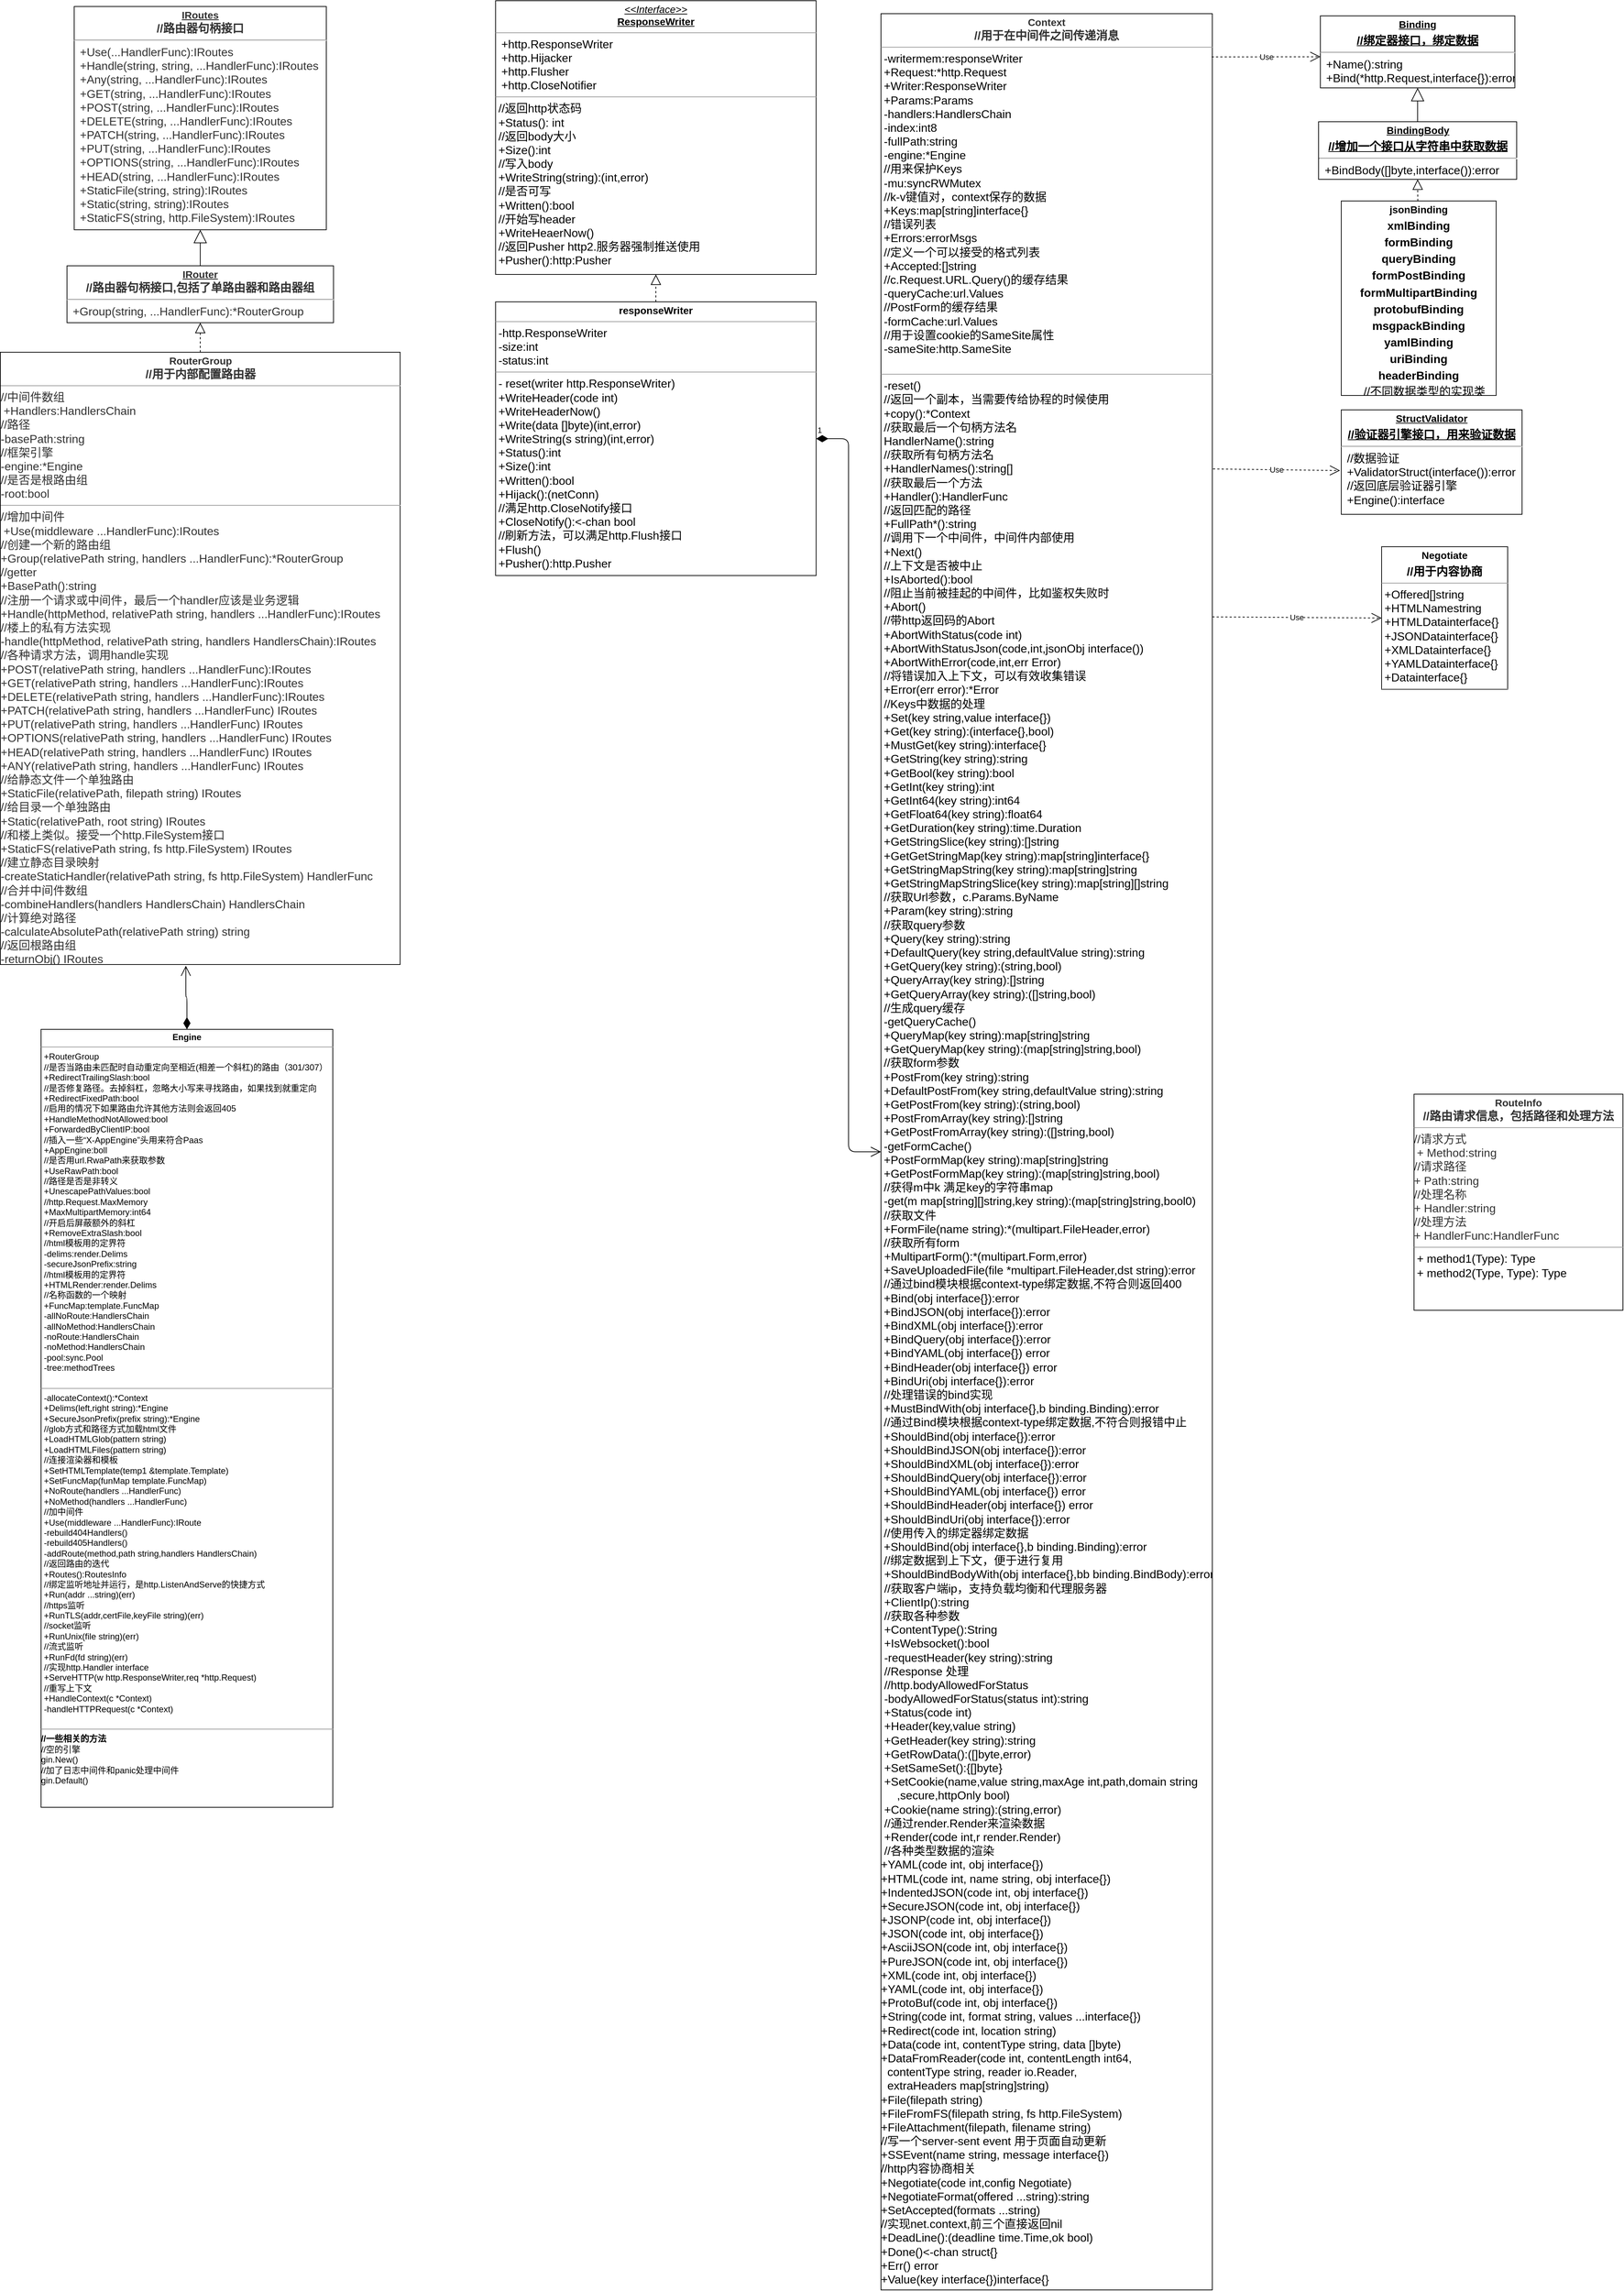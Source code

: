 <mxfile version="14.1.8" type="device"><diagram id="SbBS-sBo011seZGozvnd" name="第 1 页"><mxGraphModel dx="1422" dy="822" grid="1" gridSize="10" guides="1" tooltips="1" connect="1" arrows="1" fold="1" page="1" pageScale="1" pageWidth="2339" pageHeight="3300" math="0" shadow="0"><root><mxCell id="0"/><mxCell id="1" parent="0"/><mxCell id="s0KOmCvRi8nNo2-xXgAx-1" value="&lt;p style=&quot;margin: 0px ; margin-top: 4px ; text-align: center ; text-decoration: underline&quot;&gt;&lt;span style=&quot;background-color: rgba(255 , 255 , 255 , 0.01) ; color: rgb(50 , 50 , 50) ; font-size: 14px ; font-weight: 700&quot;&gt;IRoutes&lt;/span&gt;&lt;br&gt;&lt;/p&gt;&lt;div style=&quot;resize: none ; outline: 0px ; color: rgb(50 , 50 , 50) ; font-weight: 700 ; text-align: center&quot;&gt;&lt;font size=&quot;3&quot;&gt;//路由器句柄接口&lt;/font&gt;&lt;/div&gt;&lt;hr&gt;&lt;p style=&quot;margin: 0px ; margin-left: 8px&quot;&gt;&lt;font size=&quot;3&quot;&gt;&lt;span style=&quot;color: rgb(50 , 50 , 50) ; background-color: rgba(255 , 255 , 255 , 0.01)&quot;&gt;+Use(...HandlerFunc):IRoutes&lt;/span&gt;&lt;br style=&quot;color: rgb(50 , 50 , 50)&quot;&gt;&lt;/font&gt;&lt;/p&gt;&lt;div style=&quot;resize: none ; outline: 0px ; color: rgb(50 , 50 , 50)&quot;&gt;&lt;/div&gt;&lt;div style=&quot;resize: none ; outline: 0px ; color: rgb(50 , 50 , 50)&quot;&gt;&lt;/div&gt;&lt;p style=&quot;margin: 0px ; margin-left: 8px&quot;&gt;&lt;font size=&quot;3&quot;&gt;&lt;span style=&quot;color: rgb(50 , 50 , 50) ; background-color: rgba(255 , 255 , 255 , 0.01)&quot;&gt;+Handle(string, string, ...HandlerFunc):IRoutes&lt;/span&gt;&lt;br style=&quot;color: rgb(50 , 50 , 50)&quot;&gt;&lt;/font&gt;&lt;/p&gt;&lt;div style=&quot;resize: none ; outline: 0px ; color: rgb(50 , 50 , 50)&quot;&gt;&lt;/div&gt;&lt;p style=&quot;margin: 0px ; margin-left: 8px&quot;&gt;&lt;font size=&quot;3&quot;&gt;&lt;span style=&quot;color: rgb(50 , 50 , 50) ; background-color: rgba(255 , 255 , 255 , 0.01)&quot;&gt;+Any(string, ...HandlerFunc):IRoutes&lt;/span&gt;&lt;br style=&quot;color: rgb(50 , 50 , 50)&quot;&gt;&lt;/font&gt;&lt;/p&gt;&lt;div style=&quot;resize: none ; outline: 0px ; color: rgb(50 , 50 , 50)&quot;&gt;&lt;/div&gt;&lt;p style=&quot;margin: 0px ; margin-left: 8px&quot;&gt;&lt;font size=&quot;3&quot;&gt;&lt;span style=&quot;color: rgb(50 , 50 , 50) ; background-color: rgba(255 , 255 , 255 , 0.01)&quot;&gt;+GET(string, ...HandlerFunc):IRoutes&lt;/span&gt;&lt;br style=&quot;color: rgb(50 , 50 , 50)&quot;&gt;&lt;/font&gt;&lt;/p&gt;&lt;div style=&quot;resize: none ; outline: 0px ; color: rgb(50 , 50 , 50)&quot;&gt;&lt;/div&gt;&lt;p style=&quot;margin: 0px ; margin-left: 8px&quot;&gt;&lt;font size=&quot;3&quot;&gt;&lt;span style=&quot;color: rgb(50 , 50 , 50) ; background-color: rgba(255 , 255 , 255 , 0.01)&quot;&gt;+POST(string, ...HandlerFunc):IRoutes&lt;/span&gt;&lt;br style=&quot;color: rgb(50 , 50 , 50)&quot;&gt;&lt;/font&gt;&lt;/p&gt;&lt;div style=&quot;resize: none ; outline: 0px ; color: rgb(50 , 50 , 50)&quot;&gt;&lt;/div&gt;&lt;p style=&quot;margin: 0px ; margin-left: 8px&quot;&gt;&lt;font size=&quot;3&quot;&gt;&lt;span style=&quot;color: rgb(50 , 50 , 50) ; background-color: rgba(255 , 255 , 255 , 0.01)&quot;&gt;+DELETE(string, ...HandlerFunc):IRoutes&lt;/span&gt;&lt;br style=&quot;color: rgb(50 , 50 , 50)&quot;&gt;&lt;/font&gt;&lt;/p&gt;&lt;div style=&quot;resize: none ; outline: 0px ; color: rgb(50 , 50 , 50)&quot;&gt;&lt;/div&gt;&lt;p style=&quot;margin: 0px ; margin-left: 8px&quot;&gt;&lt;font size=&quot;3&quot;&gt;&lt;span style=&quot;color: rgb(50 , 50 , 50) ; background-color: rgba(255 , 255 , 255 , 0.01)&quot;&gt;+PATCH(string, ...HandlerFunc):IRoutes&lt;/span&gt;&lt;br style=&quot;color: rgb(50 , 50 , 50)&quot;&gt;&lt;/font&gt;&lt;/p&gt;&lt;div style=&quot;resize: none ; outline: 0px ; color: rgb(50 , 50 , 50)&quot;&gt;&lt;/div&gt;&lt;p style=&quot;margin: 0px ; margin-left: 8px&quot;&gt;&lt;font size=&quot;3&quot;&gt;&lt;span style=&quot;color: rgb(50 , 50 , 50) ; background-color: rgba(255 , 255 , 255 , 0.01)&quot;&gt;+PUT(string, ...HandlerFunc):IRoutes&lt;/span&gt;&lt;br style=&quot;color: rgb(50 , 50 , 50)&quot;&gt;&lt;/font&gt;&lt;/p&gt;&lt;div style=&quot;resize: none ; outline: 0px ; color: rgb(50 , 50 , 50)&quot;&gt;&lt;/div&gt;&lt;p style=&quot;margin: 0px ; margin-left: 8px&quot;&gt;&lt;font size=&quot;3&quot;&gt;&lt;span style=&quot;color: rgb(50 , 50 , 50) ; background-color: rgba(255 , 255 , 255 , 0.01)&quot;&gt;+OPTIONS(string, ...HandlerFunc):IRoutes&lt;/span&gt;&lt;br style=&quot;color: rgb(50 , 50 , 50)&quot;&gt;&lt;/font&gt;&lt;/p&gt;&lt;div style=&quot;resize: none ; outline: 0px ; color: rgb(50 , 50 , 50)&quot;&gt;&lt;/div&gt;&lt;p style=&quot;margin: 0px ; margin-left: 8px&quot;&gt;&lt;font size=&quot;3&quot;&gt;&lt;span style=&quot;color: rgb(50 , 50 , 50) ; background-color: rgba(255 , 255 , 255 , 0.01)&quot;&gt;+HEAD(string, ...HandlerFunc):IRoutes&lt;/span&gt;&lt;br style=&quot;color: rgb(50 , 50 , 50)&quot;&gt;&lt;/font&gt;&lt;/p&gt;&lt;div style=&quot;resize: none ; outline: 0px ; color: rgb(50 , 50 , 50)&quot;&gt;&lt;/div&gt;&lt;div style=&quot;resize: none ; outline: 0px ; color: rgb(50 , 50 , 50)&quot;&gt;&lt;/div&gt;&lt;p style=&quot;margin: 0px ; margin-left: 8px&quot;&gt;&lt;font size=&quot;3&quot;&gt;&lt;span style=&quot;color: rgb(50 , 50 , 50) ; background-color: rgba(255 , 255 , 255 , 0.01)&quot;&gt;+StaticFile(string, string):IRoutes&lt;/span&gt;&lt;br style=&quot;color: rgb(50 , 50 , 50)&quot;&gt;&lt;/font&gt;&lt;/p&gt;&lt;div style=&quot;resize: none ; outline: 0px ; color: rgb(50 , 50 , 50)&quot;&gt;&lt;/div&gt;&lt;p style=&quot;margin: 0px ; margin-left: 8px&quot;&gt;&lt;font size=&quot;3&quot;&gt;&lt;span style=&quot;color: rgb(50 , 50 , 50) ; background-color: rgba(255 , 255 , 255 , 0.01)&quot;&gt;+Static(string, string):IRoutes&lt;/span&gt;&lt;br style=&quot;color: rgb(50 , 50 , 50)&quot;&gt;&lt;/font&gt;&lt;/p&gt;&lt;div style=&quot;resize: none ; outline: 0px ; color: rgb(50 , 50 , 50)&quot;&gt;&lt;/div&gt;&lt;p style=&quot;margin: 0px ; margin-left: 8px&quot;&gt;&lt;span style=&quot;color: rgb(50 , 50 , 50) ; background-color: rgba(255 , 255 , 255 , 0.01)&quot;&gt;&lt;font size=&quot;3&quot;&gt;+StaticFS(string, http.FileSystem):IRoutes&lt;/font&gt;&lt;/span&gt;&lt;br&gt;&lt;/p&gt;" style="verticalAlign=top;align=left;overflow=fill;fontSize=12;fontFamily=Helvetica;html=1;" parent="1" vertex="1"><mxGeometry x="130" y="10" width="350" height="310" as="geometry"/></mxCell><mxCell id="s0KOmCvRi8nNo2-xXgAx-2" value="&lt;p style=&quot;margin: 0px ; margin-top: 4px ; text-align: center ; text-decoration: underline&quot;&gt;&lt;span style=&quot;font-size: 14px ; background-color: rgba(255 , 255 , 255 , 0.01) ; color: rgb(50 , 50 , 50) ; font-weight: 700&quot;&gt;IRouter&lt;/span&gt;&lt;br&gt;&lt;/p&gt;&lt;div style=&quot;resize: none ; outline: 0px ; color: rgb(50 , 50 , 50) ; font-weight: 700 ; text-align: center&quot;&gt;&lt;font size=&quot;3&quot;&gt;//路由器句柄接口,包括了单路由器和路由器组&lt;/font&gt;&lt;/div&gt;&lt;hr&gt;&lt;p style=&quot;margin: 0px ; margin-left: 8px&quot;&gt;&lt;span style=&quot;color: rgb(50 , 50 , 50) ; background-color: rgba(255 , 255 , 255 , 0.01)&quot;&gt;&lt;font size=&quot;3&quot;&gt;+Group(string, ...HandlerFunc):*RouterGroup&lt;/font&gt;&lt;/span&gt;&lt;br&gt;&lt;/p&gt;" style="verticalAlign=top;align=left;overflow=fill;fontSize=12;fontFamily=Helvetica;html=1;" parent="1" vertex="1"><mxGeometry x="120" y="370" width="370" height="79" as="geometry"/></mxCell><mxCell id="s0KOmCvRi8nNo2-xXgAx-3" value="&lt;p style=&quot;margin: 0px ; margin-top: 4px ; text-align: center&quot;&gt;&lt;span style=&quot;color: rgb(50 , 50 , 50) ; font-weight: 700 ; background-color: rgba(255 , 255 , 255 , 0.01)&quot;&gt;&lt;font style=&quot;font-size: 14px&quot;&gt;RouterGroup&lt;/font&gt;&lt;/span&gt;&lt;/p&gt;&lt;div style=&quot;resize: none ; outline: 0px ; color: rgb(50 , 50 , 50) ; font-weight: 700 ; text-align: center&quot;&gt;&lt;font size=&quot;3&quot;&gt;//用于内部配置路由器&lt;/font&gt;&lt;/div&gt;&lt;hr size=&quot;1&quot;&gt;&lt;div style=&quot;resize: none ; outline: 0px ; color: rgb(50 , 50 , 50)&quot;&gt;&lt;font size=&quot;3&quot;&gt;//中间件数组&lt;/font&gt;&lt;/div&gt;&lt;p style=&quot;margin: 0px ; margin-left: 4px&quot;&gt;&lt;span style=&quot;color: rgb(50 , 50 , 50) ; background-color: rgba(255 , 255 , 255 , 0.01)&quot;&gt;&lt;font size=&quot;3&quot;&gt;+Handlers:HandlersChain&lt;/font&gt;&lt;/span&gt;&lt;/p&gt;&lt;div style=&quot;resize: none ; outline: 0px ; color: rgb(50 , 50 , 50)&quot;&gt;&lt;font size=&quot;3&quot;&gt;//路径&lt;br&gt;&lt;/font&gt;&lt;div style=&quot;resize: none ; outline: 0px&quot;&gt;&lt;/div&gt;&lt;font size=&quot;3&quot;&gt;-basePath:string&lt;/font&gt;&lt;/div&gt;&lt;div style=&quot;resize: none ; outline: 0px ; color: rgb(50 , 50 , 50)&quot;&gt;&lt;font size=&quot;3&quot;&gt;//框架引擎&lt;br&gt;&lt;/font&gt;&lt;div style=&quot;resize: none ; outline: 0px&quot;&gt;&lt;/div&gt;&lt;font size=&quot;3&quot;&gt;-engine:*Engine&lt;/font&gt;&lt;/div&gt;&lt;div style=&quot;resize: none ; outline: 0px ; color: rgb(50 , 50 , 50)&quot;&gt;&lt;font size=&quot;3&quot;&gt;//是否是根路由组&lt;br&gt;&lt;/font&gt;&lt;div style=&quot;resize: none ; outline: 0px&quot;&gt;&lt;/div&gt;&lt;font size=&quot;3&quot;&gt;-root:bool&lt;/font&gt;&lt;/div&gt;&lt;hr size=&quot;1&quot;&gt;&lt;div style=&quot;resize: none ; outline: 0px ; color: rgb(50 , 50 , 50)&quot;&gt;&lt;font size=&quot;3&quot;&gt;//增加中间件&lt;/font&gt;&lt;/div&gt;&lt;p style=&quot;margin: 0px ; margin-left: 4px&quot;&gt;&lt;span style=&quot;color: rgb(50 , 50 , 50) ; background-color: rgba(255 , 255 , 255 , 0.01)&quot;&gt;&lt;font size=&quot;3&quot;&gt;+Use(middleware ...HandlerFunc):IRoutes&amp;nbsp;&lt;/font&gt;&lt;/span&gt;&lt;/p&gt;&lt;div style=&quot;resize: none ; outline: 0px ; color: rgb(50 , 50 , 50)&quot;&gt;&lt;font size=&quot;3&quot;&gt;//创建一个新的路由组&lt;/font&gt;&lt;/div&gt;&lt;div style=&quot;resize: none ; outline: 0px ; color: rgb(50 , 50 , 50)&quot;&gt;&lt;div style=&quot;resize: none ; outline: 0px&quot;&gt;&lt;font size=&quot;3&quot;&gt;+Group(relativePath string, handlers ...HandlerFunc):*RouterGroup&lt;/font&gt;&lt;/div&gt;&lt;/div&gt;&lt;div style=&quot;resize: none ; outline: 0px ; color: rgb(50 , 50 , 50)&quot;&gt;&lt;font size=&quot;3&quot;&gt;//getter&lt;/font&gt;&lt;/div&gt;&lt;div style=&quot;resize: none ; outline: 0px ; color: rgb(50 , 50 , 50)&quot;&gt;&lt;font size=&quot;3&quot;&gt;+BasePath():string&lt;/font&gt;&lt;/div&gt;&lt;div style=&quot;resize: none ; outline: 0px ; color: rgb(50 , 50 , 50)&quot;&gt;&lt;font size=&quot;3&quot;&gt;//注册一个请求或中间件，最后一个handler应该是业务逻辑&lt;/font&gt;&lt;/div&gt;&lt;div style=&quot;resize: none ; outline: 0px ; color: rgb(50 , 50 , 50)&quot;&gt;&lt;font size=&quot;3&quot;&gt;+Handle(httpMethod, relativePath string, handlers ...HandlerFunc):IRoutes&lt;/font&gt;&lt;/div&gt;&lt;div style=&quot;resize: none ; outline: 0px ; color: rgb(50 , 50 , 50)&quot;&gt;&lt;font size=&quot;3&quot;&gt;//楼上的私有方法实现&lt;/font&gt;&lt;/div&gt;&lt;div style=&quot;resize: none ; outline: 0px ; color: rgb(50 , 50 , 50)&quot;&gt;&lt;font size=&quot;3&quot;&gt;-handle(httpMethod, relativePath string, handlers HandlersChain):IRoutes&lt;/font&gt;&lt;/div&gt;&lt;div style=&quot;resize: none ; outline: 0px ; color: rgb(50 , 50 , 50)&quot;&gt;&lt;font size=&quot;3&quot;&gt;//各种请求方法，调用handle实现&lt;/font&gt;&lt;/div&gt;&lt;div style=&quot;resize: none ; outline: 0px ; color: rgb(50 , 50 , 50)&quot;&gt;&lt;font size=&quot;3&quot;&gt;+POST(relativePath string, handlers ...HandlerFunc):IRoutes&lt;/font&gt;&lt;/div&gt;&lt;div style=&quot;resize: none ; outline: 0px ; color: rgb(50 , 50 , 50)&quot;&gt;&lt;font size=&quot;3&quot;&gt;+GET(relativePath string, handlers ...HandlerFunc):IRoutes&lt;br&gt;&lt;/font&gt;&lt;/div&gt;&lt;div style=&quot;resize: none ; outline: 0px ; color: rgb(50 , 50 , 50)&quot;&gt;&lt;font size=&quot;3&quot;&gt;+DELETE(relativePath string, handlers ...HandlerFunc):IRoutes&lt;br&gt;&lt;/font&gt;&lt;/div&gt;&lt;div style=&quot;resize: none ; outline: 0px ; color: rgb(50 , 50 , 50)&quot;&gt;&lt;font size=&quot;3&quot;&gt;+PATCH(relativePath string, handlers ...HandlerFunc) IRoutes&lt;br&gt;&lt;/font&gt;&lt;/div&gt;&lt;div style=&quot;resize: none ; outline: 0px ; color: rgb(50 , 50 , 50)&quot;&gt;&lt;font size=&quot;3&quot;&gt;+PUT(relativePath string, handlers ...HandlerFunc) IRoutes&lt;br&gt;&lt;/font&gt;&lt;/div&gt;&lt;div style=&quot;resize: none ; outline: 0px ; color: rgb(50 , 50 , 50)&quot;&gt;&lt;font size=&quot;3&quot;&gt;+OPTIONS(relativePath string, handlers ...HandlerFunc) IRoutes&lt;br&gt;&lt;/font&gt;&lt;/div&gt;&lt;div style=&quot;resize: none ; outline: 0px ; color: rgb(50 , 50 , 50)&quot;&gt;&lt;font size=&quot;3&quot;&gt;+HEAD(relativePath string, handlers ...HandlerFunc) IRoutes&lt;br&gt;&lt;/font&gt;&lt;/div&gt;&lt;div style=&quot;resize: none ; outline: 0px ; color: rgb(50 , 50 , 50)&quot;&gt;&lt;font size=&quot;3&quot;&gt;+ANY(relativePath string, handlers ...HandlerFunc) IRoutes&lt;br&gt;&lt;/font&gt;&lt;/div&gt;&lt;div style=&quot;resize: none ; outline: 0px ; color: rgb(50 , 50 , 50)&quot;&gt;&lt;font size=&quot;3&quot;&gt;//给静态文件一个单独路由&lt;/font&gt;&lt;/div&gt;&lt;div style=&quot;resize: none ; outline: 0px ; color: rgb(50 , 50 , 50)&quot;&gt;&lt;font size=&quot;3&quot;&gt;+StaticFile(relativePath, filepath string) IRoutes&amp;nbsp;&lt;/font&gt;&lt;/div&gt;&lt;div style=&quot;resize: none ; outline: 0px ; color: rgb(50 , 50 , 50)&quot;&gt;&lt;font size=&quot;3&quot;&gt;//给目录一个单独路由&lt;/font&gt;&lt;/div&gt;&lt;div style=&quot;resize: none ; outline: 0px ; color: rgb(50 , 50 , 50)&quot;&gt;&lt;font size=&quot;3&quot;&gt;+Static(relativePath, root string) IRoutes&lt;br&gt;&lt;/font&gt;&lt;/div&gt;&lt;div style=&quot;resize: none ; outline: 0px ; color: rgb(50 , 50 , 50)&quot;&gt;&lt;font size=&quot;3&quot;&gt;//和楼上类似。接受一个http.FileSystem接口&lt;/font&gt;&lt;/div&gt;&lt;div style=&quot;resize: none ; outline: 0px ; color: rgb(50 , 50 , 50)&quot;&gt;&lt;font size=&quot;3&quot;&gt;+StaticFS(relativePath string, fs http.FileSystem) IRoutes&lt;br&gt;&lt;/font&gt;&lt;/div&gt;&lt;div style=&quot;resize: none ; outline: 0px ; color: rgb(50 , 50 , 50)&quot;&gt;&lt;font size=&quot;3&quot;&gt;//建立静态目录映射&lt;/font&gt;&lt;/div&gt;&lt;div style=&quot;resize: none ; outline: 0px ; color: rgb(50 , 50 , 50)&quot;&gt;&lt;font size=&quot;3&quot;&gt;-createStaticHandler(relativePath string, fs http.FileSystem) HandlerFunc&lt;br&gt;&lt;/font&gt;&lt;/div&gt;&lt;div style=&quot;resize: none ; outline: 0px ; color: rgb(50 , 50 , 50)&quot;&gt;&lt;font size=&quot;3&quot;&gt;//合并中间件数组&lt;/font&gt;&lt;/div&gt;&lt;div style=&quot;resize: none ; outline: 0px ; color: rgb(50 , 50 , 50)&quot;&gt;&lt;font size=&quot;3&quot;&gt;-combineHandlers(handlers HandlersChain) HandlersChain&amp;nbsp;&lt;br&gt;&lt;/font&gt;&lt;/div&gt;&lt;div style=&quot;resize: none ; outline: 0px ; color: rgb(50 , 50 , 50)&quot;&gt;&lt;font size=&quot;3&quot;&gt;//计算绝对路径&lt;/font&gt;&lt;/div&gt;&lt;div style=&quot;resize: none ; outline: 0px ; color: rgb(50 , 50 , 50)&quot;&gt;&lt;font size=&quot;3&quot;&gt;-calculateAbsolutePath(relativePath string) string&lt;/font&gt;&lt;/div&gt;&lt;div style=&quot;resize: none ; outline: 0px ; color: rgb(50 , 50 , 50)&quot;&gt;&lt;font size=&quot;3&quot;&gt;//返回根路由组&lt;/font&gt;&lt;/div&gt;&lt;div style=&quot;resize: none ; outline: 0px ; color: rgb(50 , 50 , 50)&quot;&gt;&lt;font size=&quot;3&quot;&gt;-returnObj() IRoutes&lt;/font&gt;&lt;/div&gt;" style="verticalAlign=top;align=left;overflow=fill;fontSize=12;fontFamily=Helvetica;html=1;" parent="1" vertex="1"><mxGeometry x="27.5" y="490" width="555" height="850" as="geometry"/></mxCell><mxCell id="s0KOmCvRi8nNo2-xXgAx-6" value="" style="endArrow=block;dashed=1;endFill=0;endSize=12;html=1;exitX=0.5;exitY=0;exitDx=0;exitDy=0;entryX=0.5;entryY=1;entryDx=0;entryDy=0;" parent="1" source="s0KOmCvRi8nNo2-xXgAx-3" target="s0KOmCvRi8nNo2-xXgAx-2" edge="1"><mxGeometry width="160" relative="1" as="geometry"><mxPoint x="330" y="520" as="sourcePoint"/><mxPoint x="294.5" y="470" as="targetPoint"/></mxGeometry></mxCell><mxCell id="s0KOmCvRi8nNo2-xXgAx-7" value="" style="endArrow=block;endSize=16;endFill=0;html=1;exitX=0.5;exitY=0;exitDx=0;exitDy=0;" parent="1" source="s0KOmCvRi8nNo2-xXgAx-2" target="s0KOmCvRi8nNo2-xXgAx-1" edge="1"><mxGeometry width="160" relative="1" as="geometry"><mxPoint x="290" y="380" as="sourcePoint"/><mxPoint x="290" y="330" as="targetPoint"/></mxGeometry></mxCell><mxCell id="s0KOmCvRi8nNo2-xXgAx-8" value="&lt;p style=&quot;margin: 0px ; margin-top: 4px ; text-align: center&quot;&gt;&lt;span style=&quot;color: rgb(50 , 50 , 50) ; font-weight: 700 ; background-color: rgba(255 , 255 , 255 , 0.01)&quot;&gt;&lt;font style=&quot;font-size: 14px&quot;&gt;Context&lt;/font&gt;&lt;/span&gt;&lt;/p&gt;&lt;div style=&quot;resize: none ; outline: 0px ; color: rgb(50 , 50 , 50) ; font-weight: 700 ; text-align: center&quot;&gt;&lt;font size=&quot;3&quot;&gt;//用于在中间件之间传递消息&lt;/font&gt;&lt;/div&gt;&lt;hr size=&quot;1&quot;&gt;&lt;p style=&quot;margin: 0px ; margin-left: 4px&quot;&gt;&lt;font size=&quot;3&quot;&gt;-writermem:responseWriter&lt;br&gt;&lt;/font&gt;&lt;/p&gt;&lt;div style=&quot;resize: none ; outline: 0px&quot;&gt;&lt;/div&gt;&lt;p style=&quot;margin: 0px ; margin-left: 4px&quot;&gt;&lt;font size=&quot;3&quot;&gt;+Request:*http.Request&lt;br&gt;&lt;/font&gt;&lt;/p&gt;&lt;div style=&quot;resize: none ; outline: 0px&quot;&gt;&lt;/div&gt;&lt;p style=&quot;margin: 0px ; margin-left: 4px&quot;&gt;&lt;font size=&quot;3&quot;&gt;+Writer:ResponseWriter&lt;br&gt;&lt;/font&gt;&lt;/p&gt;&lt;div style=&quot;resize: none ; outline: 0px&quot;&gt;&lt;/div&gt;&lt;div style=&quot;resize: none ; outline: 0px&quot;&gt;&lt;/div&gt;&lt;p style=&quot;margin: 0px ; margin-left: 4px&quot;&gt;&lt;font size=&quot;3&quot;&gt;+Params:Params&lt;br&gt;&lt;/font&gt;&lt;/p&gt;&lt;div style=&quot;resize: none ; outline: 0px&quot;&gt;&lt;/div&gt;&lt;p style=&quot;margin: 0px ; margin-left: 4px&quot;&gt;&lt;font size=&quot;3&quot;&gt;-handlers:HandlersChain&lt;br&gt;&lt;/font&gt;&lt;/p&gt;&lt;div style=&quot;resize: none ; outline: 0px&quot;&gt;&lt;/div&gt;&lt;p style=&quot;margin: 0px ; margin-left: 4px&quot;&gt;&lt;font size=&quot;3&quot;&gt;-index:int8&lt;/font&gt;&lt;/p&gt;&lt;p style=&quot;margin: 0px ; margin-left: 4px&quot;&gt;&lt;font size=&quot;3&quot;&gt;-fullPath:string&lt;/font&gt;&lt;/p&gt;&lt;p style=&quot;margin: 0px ; margin-left: 4px&quot;&gt;&lt;font size=&quot;3&quot;&gt;-engine:*Engine&lt;/font&gt;&lt;/p&gt;&lt;p style=&quot;margin: 0px ; margin-left: 4px&quot;&gt;&lt;font size=&quot;3&quot;&gt;//用来保护Keys&lt;/font&gt;&lt;/p&gt;&lt;p style=&quot;margin: 0px ; margin-left: 4px&quot;&gt;&lt;font size=&quot;3&quot;&gt;-mu:syncRWMutex&lt;/font&gt;&lt;/p&gt;&lt;p style=&quot;margin: 0px ; margin-left: 4px&quot;&gt;&lt;font size=&quot;3&quot;&gt;//k-v键值对，context保存的数据&lt;/font&gt;&lt;/p&gt;&lt;p style=&quot;margin: 0px ; margin-left: 4px&quot;&gt;&lt;font size=&quot;3&quot;&gt;+Keys:map[string]interface{}&lt;/font&gt;&lt;/p&gt;&lt;p style=&quot;margin: 0px ; margin-left: 4px&quot;&gt;&lt;font size=&quot;3&quot;&gt;//错误列表&lt;/font&gt;&lt;/p&gt;&lt;p style=&quot;margin: 0px ; margin-left: 4px&quot;&gt;&lt;font size=&quot;3&quot;&gt;+Errors:errorMsgs&lt;/font&gt;&lt;/p&gt;&lt;p style=&quot;margin: 0px ; margin-left: 4px&quot;&gt;&lt;font size=&quot;3&quot;&gt;//定义一个可以接受的格式列表&lt;/font&gt;&lt;/p&gt;&lt;p style=&quot;margin: 0px ; margin-left: 4px&quot;&gt;&lt;font size=&quot;3&quot;&gt;+Accepted:[]string&lt;/font&gt;&lt;/p&gt;&lt;p style=&quot;margin: 0px ; margin-left: 4px&quot;&gt;&lt;font size=&quot;3&quot;&gt;//c.Request.URL.Query()的缓存结果&lt;/font&gt;&lt;/p&gt;&lt;p style=&quot;margin: 0px ; margin-left: 4px&quot;&gt;&lt;font size=&quot;3&quot;&gt;-queryCache:url.Values&lt;/font&gt;&lt;/p&gt;&lt;p style=&quot;margin: 0px ; margin-left: 4px&quot;&gt;&lt;font size=&quot;3&quot;&gt;//PostForm的缓存结果&lt;/font&gt;&lt;/p&gt;&lt;p style=&quot;margin: 0px ; margin-left: 4px&quot;&gt;&lt;font size=&quot;3&quot;&gt;-formCache:url.Values&lt;br&gt;&lt;/font&gt;&lt;/p&gt;&lt;p style=&quot;margin: 0px ; margin-left: 4px&quot;&gt;&lt;font size=&quot;3&quot;&gt;//用于设置cookie的SameSite属性&lt;/font&gt;&lt;/p&gt;&lt;p style=&quot;margin: 0px ; margin-left: 4px&quot;&gt;&lt;font size=&quot;3&quot;&gt;-sameSite:http.SameSite&lt;/font&gt;&lt;/p&gt;&lt;div style=&quot;resize: none ; outline: 0px&quot;&gt;&lt;font size=&quot;3&quot;&gt;&lt;br&gt;&lt;/font&gt;&lt;/div&gt;&lt;hr size=&quot;1&quot;&gt;&lt;p style=&quot;margin: 0px ; margin-left: 4px&quot;&gt;&lt;font size=&quot;3&quot;&gt;-reset()&lt;/font&gt;&lt;/p&gt;&lt;p style=&quot;margin: 0px ; margin-left: 4px&quot;&gt;&lt;font size=&quot;3&quot;&gt;//返回一个副本，当需要传给协程的时候使用&lt;/font&gt;&lt;/p&gt;&lt;p style=&quot;margin: 0px ; margin-left: 4px&quot;&gt;&lt;font size=&quot;3&quot;&gt;+copy():*Context&lt;/font&gt;&lt;/p&gt;&lt;p style=&quot;margin: 0px ; margin-left: 4px&quot;&gt;&lt;font size=&quot;3&quot;&gt;//获取最后一个句柄方法名&lt;/font&gt;&lt;/p&gt;&lt;p style=&quot;margin: 0px ; margin-left: 4px&quot;&gt;&lt;font size=&quot;3&quot;&gt;HandlerName():string&lt;/font&gt;&lt;/p&gt;&lt;p style=&quot;margin: 0px ; margin-left: 4px&quot;&gt;&lt;font size=&quot;3&quot;&gt;//获取所有句柄方法名&lt;/font&gt;&lt;/p&gt;&lt;p style=&quot;margin: 0px ; margin-left: 4px&quot;&gt;&lt;font size=&quot;3&quot;&gt;+HandlerNames():string[]&lt;/font&gt;&lt;/p&gt;&lt;p style=&quot;margin: 0px ; margin-left: 4px&quot;&gt;&lt;font size=&quot;3&quot;&gt;//获取最后一个方法&lt;/font&gt;&lt;/p&gt;&lt;p style=&quot;margin: 0px ; margin-left: 4px&quot;&gt;&lt;font size=&quot;3&quot;&gt;+Handler():HandlerFunc&lt;/font&gt;&lt;/p&gt;&lt;p style=&quot;margin: 0px ; margin-left: 4px&quot;&gt;&lt;font size=&quot;3&quot;&gt;//返回匹配的路径&lt;/font&gt;&lt;/p&gt;&lt;p style=&quot;margin: 0px ; margin-left: 4px&quot;&gt;&lt;font size=&quot;3&quot;&gt;+FullPath*():string&lt;/font&gt;&lt;/p&gt;&lt;p style=&quot;margin: 0px ; margin-left: 4px&quot;&gt;&lt;font size=&quot;3&quot;&gt;//调用下一个中间件，中间件内部使用&lt;/font&gt;&lt;/p&gt;&lt;p style=&quot;margin: 0px ; margin-left: 4px&quot;&gt;&lt;font size=&quot;3&quot;&gt;+Next()&lt;/font&gt;&lt;/p&gt;&lt;p style=&quot;margin: 0px ; margin-left: 4px&quot;&gt;&lt;font size=&quot;3&quot;&gt;//上下文是否被中止&lt;/font&gt;&lt;/p&gt;&lt;p style=&quot;margin: 0px ; margin-left: 4px&quot;&gt;&lt;font size=&quot;3&quot;&gt;+IsAborted():bool&lt;/font&gt;&lt;/p&gt;&lt;p style=&quot;margin: 0px ; margin-left: 4px&quot;&gt;&lt;font size=&quot;3&quot;&gt;//阻止当前被挂起的中间件，比如鉴权失败时&lt;/font&gt;&lt;/p&gt;&lt;p style=&quot;margin: 0px ; margin-left: 4px&quot;&gt;&lt;font size=&quot;3&quot;&gt;+Abort()&lt;/font&gt;&lt;/p&gt;&lt;p style=&quot;margin: 0px ; margin-left: 4px&quot;&gt;&lt;font size=&quot;3&quot;&gt;//带http返回码的Abort&lt;/font&gt;&lt;/p&gt;&lt;p style=&quot;margin: 0px ; margin-left: 4px&quot;&gt;&lt;font size=&quot;3&quot;&gt;+AbortWithStatus(code int)&lt;/font&gt;&lt;/p&gt;&lt;p style=&quot;margin: 0px ; margin-left: 4px&quot;&gt;&lt;font size=&quot;3&quot;&gt;+AbortWithStatusJson(code,int,jsonObj interface())&lt;br&gt;&lt;/font&gt;&lt;/p&gt;&lt;p style=&quot;margin: 0px ; margin-left: 4px&quot;&gt;&lt;font size=&quot;3&quot;&gt;+AbortWithError(code,int,err Error)&lt;br&gt;&lt;/font&gt;&lt;/p&gt;&lt;p style=&quot;margin: 0px ; margin-left: 4px&quot;&gt;&lt;font size=&quot;3&quot;&gt;//将错误加入上下文，可以有效收集错误&lt;/font&gt;&lt;/p&gt;&lt;p style=&quot;margin: 0px ; margin-left: 4px&quot;&gt;&lt;font size=&quot;3&quot;&gt;+Error(err error):*Error&lt;/font&gt;&lt;/p&gt;&lt;p style=&quot;margin: 0px ; margin-left: 4px&quot;&gt;&lt;font size=&quot;3&quot;&gt;//Keys中数据的处理&lt;/font&gt;&lt;/p&gt;&lt;p style=&quot;margin: 0px ; margin-left: 4px&quot;&gt;&lt;font size=&quot;3&quot;&gt;+Set(key string,value interface{})&lt;/font&gt;&lt;/p&gt;&lt;p style=&quot;margin: 0px ; margin-left: 4px&quot;&gt;&lt;font size=&quot;3&quot;&gt;+Get(key string):(interface{},bool)&lt;br&gt;&lt;/font&gt;&lt;/p&gt;&lt;p style=&quot;margin: 0px ; margin-left: 4px&quot;&gt;&lt;font size=&quot;3&quot;&gt;+MustGet(key string):interface{}&lt;br&gt;&lt;/font&gt;&lt;/p&gt;&lt;p style=&quot;margin: 0px ; margin-left: 4px&quot;&gt;&lt;font size=&quot;3&quot;&gt;+GetString(key string):string&lt;/font&gt;&lt;/p&gt;&lt;p style=&quot;margin: 0px ; margin-left: 4px&quot;&gt;&lt;font size=&quot;3&quot;&gt;+GetBool(key string):bool&lt;br&gt;&lt;/font&gt;&lt;/p&gt;&lt;p style=&quot;margin: 0px ; margin-left: 4px&quot;&gt;&lt;font size=&quot;3&quot;&gt;+GetInt(key string):int&lt;br&gt;&lt;/font&gt;&lt;/p&gt;&lt;p style=&quot;margin: 0px ; margin-left: 4px&quot;&gt;&lt;font size=&quot;3&quot;&gt;+GetInt64(key string):int64&lt;br&gt;&lt;/font&gt;&lt;/p&gt;&lt;p style=&quot;margin: 0px ; margin-left: 4px&quot;&gt;&lt;font size=&quot;3&quot;&gt;+GetFloat64(key string):float64&lt;br&gt;&lt;/font&gt;&lt;/p&gt;&lt;p style=&quot;margin: 0px ; margin-left: 4px&quot;&gt;&lt;font size=&quot;3&quot;&gt;+GetDuration(key string):time.Duration&lt;br&gt;&lt;/font&gt;&lt;/p&gt;&lt;p style=&quot;margin: 0px ; margin-left: 4px&quot;&gt;&lt;font size=&quot;3&quot;&gt;+GetStringSlice(key string):[]string&lt;br&gt;&lt;/font&gt;&lt;/p&gt;&lt;p style=&quot;margin: 0px ; margin-left: 4px&quot;&gt;&lt;font size=&quot;3&quot;&gt;+GetGetStringMap(key string):map[string]interface{}&lt;br&gt;&lt;/font&gt;&lt;/p&gt;&lt;p style=&quot;margin: 0px ; margin-left: 4px&quot;&gt;&lt;font size=&quot;3&quot;&gt;+GetStringMapString(key string):map[string]string&lt;br&gt;&lt;/font&gt;&lt;/p&gt;&lt;p style=&quot;margin: 0px ; margin-left: 4px&quot;&gt;&lt;font size=&quot;3&quot;&gt;+GetStringMapStringSlice(key string):map[string][]string&lt;br&gt;&lt;/font&gt;&lt;/p&gt;&lt;p style=&quot;margin: 0px ; margin-left: 4px&quot;&gt;&lt;font size=&quot;3&quot;&gt;//获取Url参数，c.Params.ByName&lt;/font&gt;&lt;/p&gt;&lt;p style=&quot;margin: 0px ; margin-left: 4px&quot;&gt;&lt;font size=&quot;3&quot;&gt;+Param(key string):string&lt;/font&gt;&lt;/p&gt;&lt;p style=&quot;margin: 0px 0px 0px 4px&quot;&gt;&lt;font size=&quot;3&quot;&gt;//获取query参数&lt;/font&gt;&lt;/p&gt;&lt;p style=&quot;margin: 0px 0px 0px 4px&quot;&gt;&lt;font size=&quot;3&quot;&gt;+Query(key string):string&lt;/font&gt;&lt;/p&gt;&lt;p style=&quot;margin: 0px 0px 0px 4px&quot;&gt;&lt;font size=&quot;3&quot;&gt;+DefaultQuery(key string,defaultValue string):string&lt;br&gt;&lt;/font&gt;&lt;/p&gt;&lt;p style=&quot;margin: 0px 0px 0px 4px&quot;&gt;&lt;font size=&quot;3&quot;&gt;+GetQuery(key string):(string,bool)&lt;/font&gt;&lt;/p&gt;&lt;p style=&quot;margin: 0px 0px 0px 4px&quot;&gt;&lt;font size=&quot;3&quot;&gt;+QueryArray(key string):[]string&lt;br&gt;&lt;/font&gt;&lt;/p&gt;&lt;p style=&quot;margin: 0px 0px 0px 4px&quot;&gt;&lt;font size=&quot;3&quot;&gt;+GetQueryArray(key string):([]string,bool)&lt;br&gt;&lt;/font&gt;&lt;/p&gt;&lt;p style=&quot;margin: 0px 0px 0px 4px&quot;&gt;&lt;font size=&quot;3&quot;&gt;//生成query缓存&lt;/font&gt;&lt;/p&gt;&lt;p style=&quot;margin: 0px 0px 0px 4px&quot;&gt;&lt;font size=&quot;3&quot;&gt;-getQueryCache()&lt;/font&gt;&lt;/p&gt;&lt;p style=&quot;margin: 0px 0px 0px 4px&quot;&gt;&lt;font size=&quot;3&quot;&gt;+QueryMap(key string):map[string]string&lt;/font&gt;&lt;/p&gt;&lt;p style=&quot;margin: 0px 0px 0px 4px&quot;&gt;&lt;font size=&quot;3&quot;&gt;+GetQueryMap(key string):(map[string]string,bool)&lt;br&gt;&lt;/font&gt;&lt;/p&gt;&lt;p style=&quot;margin: 0px 0px 0px 4px&quot;&gt;&lt;font size=&quot;3&quot;&gt;//获取form参数&lt;/font&gt;&lt;/p&gt;&lt;p style=&quot;margin: 0px 0px 0px 4px&quot;&gt;&lt;font size=&quot;3&quot;&gt;+PostFrom(key string):string&lt;br&gt;&lt;/font&gt;&lt;/p&gt;&lt;p style=&quot;margin: 0px 0px 0px 4px&quot;&gt;&lt;font size=&quot;3&quot;&gt;+DefaultPostFrom(key string,defaultValue string):string&lt;br&gt;&lt;/font&gt;&lt;/p&gt;&lt;p style=&quot;margin: 0px 0px 0px 4px&quot;&gt;&lt;font size=&quot;3&quot;&gt;+GetPostFrom(key string):(string,bool)&lt;br&gt;&lt;/font&gt;&lt;/p&gt;&lt;p style=&quot;margin: 0px 0px 0px 4px&quot;&gt;&lt;font size=&quot;3&quot;&gt;+PostFromArray(key string):[]string&lt;br&gt;&lt;/font&gt;&lt;/p&gt;&lt;p style=&quot;margin: 0px 0px 0px 4px&quot;&gt;&lt;font size=&quot;3&quot;&gt;+GetPostFromArray(key string):([]string,bool)&lt;br&gt;&lt;/font&gt;&lt;/p&gt;&lt;p style=&quot;margin: 0px 0px 0px 4px&quot;&gt;&lt;font size=&quot;3&quot;&gt;-getFormCache()&lt;/font&gt;&lt;/p&gt;&lt;p style=&quot;margin: 0px 0px 0px 4px&quot;&gt;&lt;font size=&quot;3&quot;&gt;+PostFormMap(key string):map[string]string&lt;/font&gt;&lt;/p&gt;&lt;p style=&quot;margin: 0px 0px 0px 4px&quot;&gt;&lt;font size=&quot;3&quot;&gt;+GetPostFormMap(key string):(map[string]string,bool)&lt;/font&gt;&lt;/p&gt;&lt;p style=&quot;margin: 0px ; margin-left: 4px&quot;&gt;&lt;font size=&quot;3&quot;&gt;//获得m中k&amp;nbsp;满足key的字符串map&lt;/font&gt;&lt;/p&gt;&lt;p style=&quot;margin: 0px ; margin-left: 4px&quot;&gt;&lt;font size=&quot;3&quot;&gt;-get(m map[string][]string,key string):(map[string]string,bool0)&lt;/font&gt;&lt;/p&gt;&lt;p style=&quot;margin: 0px ; margin-left: 4px&quot;&gt;&lt;font size=&quot;3&quot;&gt;//获取文件&lt;/font&gt;&lt;/p&gt;&lt;p style=&quot;margin: 0px ; margin-left: 4px&quot;&gt;&lt;font size=&quot;3&quot;&gt;+FormFile(name string):*(multipart.FileHeader,error)&lt;/font&gt;&lt;/p&gt;&lt;p style=&quot;margin: 0px ; margin-left: 4px&quot;&gt;&lt;font size=&quot;3&quot;&gt;//获取所有form&lt;br&gt;&lt;/font&gt;&lt;/p&gt;&lt;font size=&quot;3&quot;&gt;&amp;nbsp;+MultipartForm():*(multipart.Form,error)&lt;br&gt;&lt;/font&gt;&lt;p style=&quot;margin: 0px ; margin-left: 4px&quot;&gt;&lt;font size=&quot;3&quot;&gt;+SaveUploadedFile(file *multipart.FileHeader,dst string):error&lt;/font&gt;&lt;/p&gt;&lt;p style=&quot;margin: 0px ; margin-left: 4px&quot;&gt;&lt;font size=&quot;3&quot;&gt;//通过bind模块根据context-type绑定数据,不符合则返回400&lt;/font&gt;&lt;/p&gt;&lt;p style=&quot;margin: 0px ; margin-left: 4px&quot;&gt;&lt;font size=&quot;3&quot;&gt;+Bind(obj interface{}):error&amp;nbsp;&lt;/font&gt;&lt;/p&gt;&lt;p style=&quot;margin: 0px ; margin-left: 4px&quot;&gt;&lt;font size=&quot;3&quot;&gt;+BindJSON(obj interface{}):error&lt;/font&gt;&lt;/p&gt;&lt;p style=&quot;margin: 0px ; margin-left: 4px&quot;&gt;&lt;font size=&quot;3&quot;&gt;+BindXML(obj interface{}):error&lt;/font&gt;&lt;/p&gt;&lt;p style=&quot;margin: 0px ; margin-left: 4px&quot;&gt;&lt;font size=&quot;3&quot;&gt;+BindQuery(obj interface{}):error&amp;nbsp;&lt;/font&gt;&lt;/p&gt;&lt;p style=&quot;margin: 0px ; margin-left: 4px&quot;&gt;&lt;font size=&quot;3&quot;&gt;+BindYAML(obj interface{}) error&lt;/font&gt;&lt;/p&gt;&lt;p style=&quot;margin: 0px ; margin-left: 4px&quot;&gt;&lt;font size=&quot;3&quot;&gt;+BindHeader(obj interface{}) error&lt;/font&gt;&lt;/p&gt;&lt;p style=&quot;margin: 0px ; margin-left: 4px&quot;&gt;&lt;/p&gt;&lt;p style=&quot;margin: 0px ; margin-left: 4px&quot;&gt;&lt;font size=&quot;3&quot;&gt;+BindUri(obj interface{}):error&amp;nbsp;&lt;/font&gt;&lt;/p&gt;&lt;p style=&quot;margin: 0px ; margin-left: 4px&quot;&gt;&lt;font size=&quot;3&quot;&gt;//处理错误的bind实现&lt;/font&gt;&lt;/p&gt;&lt;p style=&quot;margin: 0px ; margin-left: 4px&quot;&gt;&lt;font size=&quot;3&quot;&gt;+MustBindWith(obj interface{},b binding.Binding):error&lt;/font&gt;&lt;/p&gt;&lt;p style=&quot;margin: 0px ; margin-left: 4px&quot;&gt;&lt;font size=&quot;3&quot;&gt;//通过Bind模块根据context-type绑定数据,不符合则报错中止&lt;/font&gt;&lt;/p&gt;&lt;p style=&quot;margin: 0px ; margin-left: 4px&quot;&gt;&lt;font size=&quot;3&quot;&gt;+ShouldBind(obj interface{}):error&amp;nbsp;&lt;/font&gt;&lt;/p&gt;&lt;p style=&quot;margin: 0px ; margin-left: 4px&quot;&gt;&lt;font size=&quot;3&quot;&gt;+ShouldBindJSON(obj interface{}):error&lt;/font&gt;&lt;/p&gt;&lt;p style=&quot;margin: 0px ; margin-left: 4px&quot;&gt;&lt;font size=&quot;3&quot;&gt;+ShouldBindXML(obj interface{}):error&lt;/font&gt;&lt;/p&gt;&lt;p style=&quot;margin: 0px ; margin-left: 4px&quot;&gt;&lt;font size=&quot;3&quot;&gt;+ShouldBindQuery(obj interface{}):error&amp;nbsp;&lt;/font&gt;&lt;/p&gt;&lt;p style=&quot;margin: 0px ; margin-left: 4px&quot;&gt;&lt;font size=&quot;3&quot;&gt;+ShouldBindYAML(obj interface{}) error&lt;/font&gt;&lt;/p&gt;&lt;p style=&quot;margin: 0px ; margin-left: 4px&quot;&gt;&lt;font size=&quot;3&quot;&gt;+ShouldBindHeader(obj interface{}) error&lt;/font&gt;&lt;/p&gt;&lt;p style=&quot;margin: 0px ; margin-left: 4px&quot;&gt;&lt;font size=&quot;3&quot;&gt;&lt;/font&gt;&lt;/p&gt;&lt;p style=&quot;margin: 0px ; margin-left: 4px&quot;&gt;&lt;font size=&quot;3&quot;&gt;+ShouldBindUri(obj interface{}):error&amp;nbsp;&lt;/font&gt;&lt;/p&gt;&lt;p style=&quot;margin: 0px ; margin-left: 4px&quot;&gt;&lt;font size=&quot;3&quot;&gt;//使用传入的绑定器绑定数据&lt;/font&gt;&lt;/p&gt;&lt;p style=&quot;margin: 0px ; margin-left: 4px&quot;&gt;&lt;font size=&quot;3&quot;&gt;+ShouldBind(obj interface{},b binding.Binding):error&amp;nbsp;&lt;br&gt;&lt;/font&gt;&lt;/p&gt;&lt;p style=&quot;margin: 0px ; margin-left: 4px&quot;&gt;&lt;font size=&quot;3&quot;&gt;//绑定数据到上下文，便于进行复用&lt;/font&gt;&lt;/p&gt;&lt;p style=&quot;margin: 0px ; margin-left: 4px&quot;&gt;&lt;/p&gt;&lt;font size=&quot;3&quot;&gt;&amp;nbsp;+ShouldBindBodyWith(obj interface{},bb binding.BindBody):error&amp;nbsp;&amp;nbsp;&lt;br&gt;&amp;nbsp;//获取客户端ip，支持负载均衡和代理服务器&lt;br&gt;&amp;nbsp;+ClientIp():string&lt;br&gt;&amp;nbsp;//获取各种参数&lt;br&gt;&amp;nbsp;+ContentType():String&lt;br&gt;&amp;nbsp;+IsWebsocket():bool&lt;br&gt;&amp;nbsp;-requestHeader(key string):string&lt;br&gt;&amp;nbsp;//Response&amp;nbsp;处理&lt;br&gt;&amp;nbsp;//http.bodyAllowedForStatus&lt;br&gt;&amp;nbsp;-bodyAllowedForStatus(status int):string&lt;br&gt;&amp;nbsp;+Status(code int)&lt;br&gt;&amp;nbsp;+Header(key,value string)&lt;br&gt;&amp;nbsp;+GetHeader(key string):string&lt;br&gt;&amp;nbsp;+GetRowData():([]byte,error)&lt;br&gt;&amp;nbsp;+SetSameSet():{[]byte}&lt;br&gt;&amp;nbsp;+SetCookie(name,value string,maxAge int,path,domain string&lt;br&gt;&amp;nbsp; &amp;nbsp; &amp;nbsp;,secure,httpOnly bool)&lt;br&gt;&amp;nbsp;+Cookie(name string):(string,error)&lt;br&gt;&amp;nbsp;//通过render.Render来渲染数据&lt;br&gt;&amp;nbsp;+Render(code int,r render.Render)&lt;br&gt;&amp;nbsp;//各种类型数据的渲染&lt;br&gt;&lt;/font&gt;&lt;div&gt;&lt;font size=&quot;3&quot;&gt;+YAML(code int, obj interface{})&lt;/font&gt;&lt;/div&gt;&lt;div&gt;&lt;font size=&quot;3&quot;&gt;+HTML(code int, name string, obj interface{})&lt;/font&gt;&lt;/div&gt;&lt;div&gt;&lt;font size=&quot;3&quot;&gt;+IndentedJSON(code int, obj interface{})&lt;/font&gt;&lt;/div&gt;&lt;div&gt;&lt;font size=&quot;3&quot;&gt;+SecureJSON(code int, obj interface{})&lt;/font&gt;&lt;/div&gt;&lt;div&gt;&lt;font size=&quot;3&quot;&gt;+JSONP(code int, obj interface{})&lt;/font&gt;&lt;/div&gt;&lt;div&gt;&lt;font size=&quot;3&quot;&gt;+JSON(code int, obj interface{})&lt;/font&gt;&lt;/div&gt;&lt;div&gt;&lt;font size=&quot;3&quot;&gt;+AsciiJSON(code int, obj interface{})&lt;/font&gt;&lt;/div&gt;&lt;div&gt;&lt;font size=&quot;3&quot;&gt;+PureJSON(code int, obj interface{})&lt;/font&gt;&lt;/div&gt;&lt;div&gt;&lt;font size=&quot;3&quot;&gt;+XML(code int, obj interface{})&lt;/font&gt;&lt;/div&gt;&lt;div&gt;&lt;font size=&quot;3&quot;&gt;+YAML(code int, obj interface{})&lt;/font&gt;&lt;/div&gt;&lt;div&gt;&lt;font size=&quot;3&quot;&gt;+ProtoBuf(code int, obj interface{})&lt;/font&gt;&lt;/div&gt;&lt;div&gt;&lt;font size=&quot;3&quot;&gt;+String(code int, format string, values ...interface{})&lt;/font&gt;&lt;/div&gt;&lt;div&gt;&lt;font size=&quot;3&quot;&gt;+Redirect(code int, location string)&lt;/font&gt;&lt;/div&gt;&lt;div&gt;&lt;font size=&quot;3&quot;&gt;+Data(code int, contentType string, data []byte)&lt;/font&gt;&lt;/div&gt;&lt;div&gt;&lt;font size=&quot;3&quot;&gt;+DataFromReader(code int, contentLength int64,&amp;nbsp;&lt;/font&gt;&lt;/div&gt;&lt;div&gt;&lt;font size=&quot;3&quot;&gt;&amp;nbsp; contentType string, reader io.Reader,&amp;nbsp;&lt;/font&gt;&lt;/div&gt;&lt;div&gt;&lt;font size=&quot;3&quot;&gt;&amp;nbsp; extraHeaders map[string]string)&lt;br&gt;&lt;/font&gt;&lt;/div&gt;&lt;div&gt;&lt;div&gt;&lt;font size=&quot;3&quot;&gt;+File(filepath string)&amp;nbsp;&lt;/font&gt;&lt;/div&gt;&lt;div&gt;&lt;font size=&quot;3&quot;&gt;+FileFromFS(filepath string, fs http.FileSystem)&amp;nbsp;&lt;/font&gt;&lt;/div&gt;&lt;div&gt;&lt;font size=&quot;3&quot;&gt;+FileAttachment(filepath, filename string)&amp;nbsp;&lt;/font&gt;&lt;/div&gt;&lt;div&gt;&lt;font size=&quot;3&quot;&gt;//写一个server-sent event&amp;nbsp;用于页面自动更新&lt;/font&gt;&lt;/div&gt;&lt;div&gt;&lt;font size=&quot;3&quot;&gt;+SSEvent(name string, message interface{})&amp;nbsp;&lt;/font&gt;&lt;/div&gt;&lt;/div&gt;&lt;div&gt;&lt;font size=&quot;3&quot;&gt;//http内容协商相关&lt;/font&gt;&lt;/div&gt;&lt;div&gt;&lt;div&gt;&lt;font size=&quot;3&quot;&gt;+Negotiate(code int,config Negotiate)&lt;/font&gt;&lt;/div&gt;&lt;/div&gt;&lt;div&gt;&lt;div&gt;&lt;font size=&quot;3&quot;&gt;+NegotiateFormat(offered ...string):string&lt;/font&gt;&lt;/div&gt;&lt;/div&gt;&lt;div&gt;&lt;font size=&quot;3&quot;&gt;+SetAccepted(formats ...string)&lt;/font&gt;&lt;/div&gt;&lt;div&gt;&lt;font size=&quot;3&quot;&gt;//实现net.context,前三个直接返回nil&lt;/font&gt;&lt;/div&gt;&lt;div&gt;&lt;font size=&quot;3&quot;&gt;+DeadLine():(deadline time.Time,ok bool)&lt;/font&gt;&lt;/div&gt;&lt;div&gt;&lt;font size=&quot;3&quot;&gt;+Done()&amp;lt;-chan struct{}&lt;/font&gt;&lt;/div&gt;&lt;div&gt;&lt;font size=&quot;3&quot;&gt;+Err() error&lt;/font&gt;&lt;/div&gt;&lt;div&gt;&lt;font size=&quot;3&quot;&gt;+Value(key interface{})interface{}&lt;/font&gt;&lt;/div&gt;" style="verticalAlign=top;align=left;overflow=fill;fontSize=12;fontFamily=Helvetica;html=1;" parent="1" vertex="1"><mxGeometry x="1250" y="20" width="460" height="3160" as="geometry"/></mxCell><mxCell id="s0KOmCvRi8nNo2-xXgAx-9" value="&lt;p style=&quot;margin: 0px ; margin-top: 4px ; text-align: center&quot;&gt;&lt;span style=&quot;color: rgb(50 , 50 , 50) ; font-weight: 700 ; background-color: rgba(255 , 255 , 255 , 0.01)&quot;&gt;&lt;font style=&quot;font-size: 14px&quot;&gt;RouteInfo&lt;/font&gt;&lt;/span&gt;&lt;/p&gt;&lt;div style=&quot;resize: none ; outline: 0px ; color: rgb(50 , 50 , 50) ; font-weight: 700 ; text-align: center&quot;&gt;&lt;font size=&quot;3&quot;&gt;//路由请求信息，包括路径和处理方法&lt;/font&gt;&lt;/div&gt;&lt;hr size=&quot;1&quot;&gt;&lt;div style=&quot;resize: none ; outline: 0px ; color: rgb(50 , 50 , 50)&quot;&gt;&lt;font size=&quot;3&quot;&gt;//请求方式&lt;br&gt;&lt;/font&gt;&lt;/div&gt;&lt;p style=&quot;margin: 0px ; margin-left: 4px&quot;&gt;&lt;span style=&quot;color: rgb(50 , 50 , 50) ; background-color: rgba(255 , 255 , 255 , 0.01)&quot;&gt;&lt;font size=&quot;3&quot;&gt;+&amp;nbsp;Method:string&lt;/font&gt;&lt;/span&gt;&lt;/p&gt;&lt;div style=&quot;resize: none ; outline: 0px ; color: rgb(50 , 50 , 50)&quot;&gt;&lt;font size=&quot;3&quot;&gt;//请求路径&lt;br&gt;+ Path:string&lt;/font&gt;&lt;/div&gt;&lt;div style=&quot;resize: none ; outline: 0px ; color: rgb(50 , 50 , 50)&quot;&gt;&lt;font size=&quot;3&quot;&gt;//处理名称&lt;br&gt;&lt;/font&gt;&lt;div style=&quot;resize: none ; outline: 0px&quot;&gt;&lt;font size=&quot;3&quot;&gt;+ Handler:string&lt;/font&gt;&lt;/div&gt;&lt;div style=&quot;resize: none ; outline: 0px&quot;&gt;&lt;font size=&quot;3&quot;&gt;//处理方法&lt;br&gt;&lt;/font&gt;&lt;/div&gt;&lt;div style=&quot;resize: none ; outline: 0px&quot;&gt;&lt;font size=&quot;3&quot;&gt;+ HandlerFunc:HandlerFunc&lt;/font&gt;&lt;/div&gt;&lt;/div&gt;&lt;hr size=&quot;1&quot;&gt;&lt;p style=&quot;margin: 0px ; margin-left: 4px&quot;&gt;&lt;font size=&quot;3&quot;&gt;+ method1(Type): Type&lt;br&gt;+ method2(Type, Type): Type&lt;/font&gt;&lt;/p&gt;" style="verticalAlign=top;align=left;overflow=fill;fontSize=12;fontFamily=Helvetica;html=1;" parent="1" vertex="1"><mxGeometry x="1990" y="1520" width="290" height="300" as="geometry"/></mxCell><mxCell id="s0KOmCvRi8nNo2-xXgAx-12" value="&lt;p style=&quot;margin: 0px ; margin-top: 4px ; text-align: center&quot;&gt;&lt;font style=&quot;font-size: 14px&quot;&gt;&lt;u&gt;&lt;i&gt;&amp;lt;&amp;lt;Interface&amp;gt;&amp;gt;&lt;/i&gt;&lt;br&gt;&lt;b&gt;ResponseWriter&lt;/b&gt;&lt;/u&gt;&lt;br&gt;&lt;/font&gt;&lt;/p&gt;&lt;hr size=&quot;1&quot;&gt;&lt;p style=&quot;margin: 0px 0px 0px 8px&quot;&gt;&lt;font size=&quot;3&quot;&gt;+http.ResponseWriter&lt;/font&gt;&lt;/p&gt;&lt;p style=&quot;margin: 0px 0px 0px 8px&quot;&gt;&lt;font size=&quot;3&quot;&gt;+http.Hijacker&lt;/font&gt;&lt;/p&gt;&lt;p style=&quot;margin: 0px 0px 0px 8px&quot;&gt;&lt;font size=&quot;3&quot;&gt;+http.Flusher&lt;/font&gt;&lt;/p&gt;&lt;p style=&quot;margin: 0px 0px 0px 8px&quot;&gt;&lt;font size=&quot;3&quot;&gt;+http.CloseNotifier&lt;/font&gt;&lt;/p&gt;&lt;hr size=&quot;1&quot;&gt;&lt;p style=&quot;margin: 0px ; margin-left: 4px&quot;&gt;&lt;font size=&quot;3&quot;&gt;//返回http状态码&lt;/font&gt;&lt;/p&gt;&lt;p style=&quot;margin: 0px ; margin-left: 4px&quot;&gt;&lt;font size=&quot;3&quot;&gt;+Status(): int&lt;/font&gt;&lt;/p&gt;&lt;p style=&quot;margin: 0px ; margin-left: 4px&quot;&gt;&lt;font size=&quot;3&quot;&gt;//返回body大小&lt;/font&gt;&lt;/p&gt;&lt;p style=&quot;margin: 0px ; margin-left: 4px&quot;&gt;&lt;font size=&quot;3&quot;&gt;+Size():int&lt;/font&gt;&lt;/p&gt;&lt;p style=&quot;margin: 0px ; margin-left: 4px&quot;&gt;&lt;font size=&quot;3&quot;&gt;//写入body&lt;/font&gt;&lt;/p&gt;&lt;p style=&quot;margin: 0px ; margin-left: 4px&quot;&gt;&lt;font size=&quot;3&quot;&gt;+WriteString(string):(int,error)&lt;/font&gt;&lt;/p&gt;&lt;p style=&quot;margin: 0px ; margin-left: 4px&quot;&gt;&lt;font size=&quot;3&quot;&gt;//是否可写&lt;/font&gt;&lt;/p&gt;&lt;p style=&quot;margin: 0px ; margin-left: 4px&quot;&gt;&lt;font size=&quot;3&quot;&gt;+Written():bool&lt;/font&gt;&lt;/p&gt;&lt;p style=&quot;margin: 0px ; margin-left: 4px&quot;&gt;&lt;font size=&quot;3&quot;&gt;//开始写header&lt;/font&gt;&lt;/p&gt;&lt;p style=&quot;margin: 0px ; margin-left: 4px&quot;&gt;&lt;font size=&quot;3&quot;&gt;+WriteHeaerNow()&lt;/font&gt;&lt;/p&gt;&lt;p style=&quot;margin: 0px ; margin-left: 4px&quot;&gt;&lt;font size=&quot;3&quot;&gt;//返回Pusher http2.服务器强制推送使用&lt;/font&gt;&lt;/p&gt;&lt;p style=&quot;margin: 0px ; margin-left: 4px&quot;&gt;&lt;font size=&quot;3&quot;&gt;+Pusher():http:Pusher&lt;/font&gt;&lt;/p&gt;" style="verticalAlign=top;align=left;overflow=fill;fontSize=12;fontFamily=Helvetica;html=1;" parent="1" vertex="1"><mxGeometry x="715" y="2" width="445" height="380" as="geometry"/></mxCell><mxCell id="s0KOmCvRi8nNo2-xXgAx-14" value="&lt;p style=&quot;margin: 0px ; margin-top: 4px ; text-align: center&quot;&gt;&lt;font style=&quot;font-size: 14px&quot;&gt;&lt;b&gt;responseWriter&lt;/b&gt;&lt;/font&gt;&lt;/p&gt;&lt;hr size=&quot;1&quot;&gt;&lt;p style=&quot;margin: 0px ; margin-left: 4px&quot;&gt;&lt;font size=&quot;3&quot;&gt;-http.ResponseWriter&lt;br&gt;-size:int&lt;/font&gt;&lt;/p&gt;&lt;p style=&quot;margin: 0px ; margin-left: 4px&quot;&gt;&lt;font size=&quot;3&quot;&gt;-status:int&lt;/font&gt;&lt;/p&gt;&lt;hr size=&quot;1&quot;&gt;&lt;p style=&quot;margin: 0px ; margin-left: 4px&quot;&gt;&lt;font size=&quot;3&quot;&gt;- reset(writer http.ResponseWriter)&lt;br&gt;+WriteHeader(code int)&lt;/font&gt;&lt;/p&gt;&lt;p style=&quot;margin: 0px ; margin-left: 4px&quot;&gt;&lt;span style=&quot;font-size: medium&quot;&gt;+WriteHeaderNow()&lt;/span&gt;&lt;br&gt;&lt;/p&gt;&lt;p style=&quot;margin: 0px ; margin-left: 4px&quot;&gt;&lt;span style=&quot;font-size: medium&quot;&gt;+Write(data []byte)(int,error)&lt;/span&gt;&lt;span style=&quot;font-size: medium&quot;&gt;&lt;br&gt;&lt;/span&gt;&lt;/p&gt;&lt;p style=&quot;margin: 0px ; margin-left: 4px&quot;&gt;&lt;span style=&quot;font-size: medium&quot;&gt;+WriteString(s string)(int,error)&lt;/span&gt;&lt;span style=&quot;font-size: medium&quot;&gt;&lt;br&gt;&lt;/span&gt;&lt;/p&gt;&lt;p style=&quot;margin: 0px ; margin-left: 4px&quot;&gt;&lt;span style=&quot;font-size: medium&quot;&gt;+Status():int&lt;/span&gt;&lt;span style=&quot;font-size: medium&quot;&gt;&lt;br&gt;&lt;/span&gt;&lt;/p&gt;&lt;p style=&quot;margin: 0px ; margin-left: 4px&quot;&gt;&lt;span style=&quot;font-size: medium&quot;&gt;+Size():int&lt;/span&gt;&lt;span style=&quot;font-size: medium&quot;&gt;&lt;br&gt;&lt;/span&gt;&lt;/p&gt;&lt;p style=&quot;margin: 0px ; margin-left: 4px&quot;&gt;&lt;span style=&quot;font-size: medium&quot;&gt;+Written():bool&lt;/span&gt;&lt;span style=&quot;font-size: medium&quot;&gt;&lt;br&gt;&lt;/span&gt;&lt;/p&gt;&lt;p style=&quot;margin: 0px ; margin-left: 4px&quot;&gt;&lt;span style=&quot;font-size: medium&quot;&gt;+Hijack():(netConn)&lt;/span&gt;&lt;span style=&quot;font-size: medium&quot;&gt;&lt;br&gt;&lt;/span&gt;&lt;/p&gt;&lt;p style=&quot;margin: 0px ; margin-left: 4px&quot;&gt;&lt;font size=&quot;3&quot;&gt;//满足http.CloseNotify接口&lt;/font&gt;&lt;/p&gt;&lt;p style=&quot;margin: 0px ; margin-left: 4px&quot;&gt;&lt;span style=&quot;font-size: medium&quot;&gt;+CloseNotify():&amp;lt;-chan bool&lt;/span&gt;&lt;/p&gt;&lt;p style=&quot;margin: 0px ; margin-left: 4px&quot;&gt;&lt;span style=&quot;font-size: medium&quot;&gt;//刷新方法，可以满足http.Flush接口&lt;/span&gt;&lt;/p&gt;&lt;p style=&quot;margin: 0px ; margin-left: 4px&quot;&gt;&lt;span style=&quot;font-size: medium&quot;&gt;+Flush()&lt;/span&gt;&lt;/p&gt;&lt;p style=&quot;margin: 0px ; margin-left: 4px&quot;&gt;&lt;span style=&quot;font-size: medium&quot;&gt;+Pusher():http.Pusher&lt;/span&gt;&lt;/p&gt;&lt;p style=&quot;margin: 0px ; margin-left: 4px&quot;&gt;&lt;span style=&quot;font-size: medium&quot;&gt;&lt;br&gt;&lt;/span&gt;&lt;/p&gt;" style="verticalAlign=top;align=left;overflow=fill;fontSize=12;fontFamily=Helvetica;html=1;" parent="1" vertex="1"><mxGeometry x="715" y="420" width="445" height="380" as="geometry"/></mxCell><mxCell id="s0KOmCvRi8nNo2-xXgAx-15" value="" style="endArrow=block;dashed=1;endFill=0;endSize=12;html=1;entryX=0.5;entryY=1;entryDx=0;entryDy=0;" parent="1" source="s0KOmCvRi8nNo2-xXgAx-14" target="s0KOmCvRi8nNo2-xXgAx-12" edge="1"><mxGeometry width="160" relative="1" as="geometry"><mxPoint x="880" y="440" as="sourcePoint"/><mxPoint x="880" y="380" as="targetPoint"/></mxGeometry></mxCell><mxCell id="s0KOmCvRi8nNo2-xXgAx-17" value="&lt;p style=&quot;margin: 0px ; margin-top: 4px ; text-align: center ; text-decoration: underline&quot;&gt;&lt;font style=&quot;font-size: 14px&quot;&gt;&lt;b&gt;Binding&lt;/b&gt;&lt;br&gt;&lt;/font&gt;&lt;/p&gt;&lt;p style=&quot;margin: 0px ; margin-top: 4px ; text-align: center ; text-decoration: underline&quot;&gt;&lt;b&gt;&lt;font size=&quot;3&quot;&gt;//绑定器接口，绑定数据&lt;/font&gt;&lt;/b&gt;&lt;/p&gt;&lt;hr&gt;&lt;p style=&quot;margin: 0px ; margin-left: 8px&quot;&gt;&lt;font size=&quot;3&quot;&gt;+Name():string&lt;/font&gt;&lt;/p&gt;&lt;p style=&quot;margin: 0px ; margin-left: 8px&quot;&gt;&lt;font size=&quot;3&quot;&gt;+Bind(*http.Request,interface{}):error&lt;/font&gt;&lt;/p&gt;" style="verticalAlign=top;align=left;overflow=fill;fontSize=12;fontFamily=Helvetica;html=1;" parent="1" vertex="1"><mxGeometry x="1860" y="23" width="270" height="100" as="geometry"/></mxCell><mxCell id="s0KOmCvRi8nNo2-xXgAx-18" value="" style="endArrow=block;endSize=16;endFill=0;html=1;exitX=0.5;exitY=0;exitDx=0;exitDy=0;entryX=0.5;entryY=1;entryDx=0;entryDy=0;" parent="1" source="s0KOmCvRi8nNo2-xXgAx-20" target="s0KOmCvRi8nNo2-xXgAx-17" edge="1"><mxGeometry width="160" relative="1" as="geometry"><mxPoint x="1880" y="268" as="sourcePoint"/><mxPoint x="1970" y="138" as="targetPoint"/></mxGeometry></mxCell><mxCell id="s0KOmCvRi8nNo2-xXgAx-20" value="&lt;p style=&quot;margin: 0px ; margin-top: 4px ; text-align: center ; text-decoration: underline&quot;&gt;&lt;font style=&quot;font-size: 14px&quot;&gt;&lt;b&gt;BindingBody&lt;/b&gt;&lt;br&gt;&lt;/font&gt;&lt;/p&gt;&lt;p style=&quot;margin: 0px ; margin-top: 4px ; text-align: center ; text-decoration: underline&quot;&gt;&lt;b&gt;&lt;font size=&quot;3&quot;&gt;//增加一个接口从字符串中获取数据&lt;/font&gt;&lt;/b&gt;&lt;/p&gt;&lt;hr&gt;&lt;p style=&quot;margin: 0px ; margin-left: 8px&quot;&gt;&lt;font size=&quot;3&quot;&gt;+BindBody([]byte,interface()):error&lt;/font&gt;&lt;/p&gt;" style="verticalAlign=top;align=left;overflow=fill;fontSize=12;fontFamily=Helvetica;html=1;" parent="1" vertex="1"><mxGeometry x="1857.5" y="170" width="275" height="80" as="geometry"/></mxCell><mxCell id="s0KOmCvRi8nNo2-xXgAx-21" value="&lt;p style=&quot;margin: 0px ; margin-top: 4px ; text-align: center ; text-decoration: underline&quot;&gt;&lt;b&gt;&lt;font style=&quot;font-size: 14px&quot;&gt;StructValidator&lt;/font&gt;&lt;/b&gt;&lt;/p&gt;&lt;p style=&quot;margin: 0px ; margin-top: 4px ; text-align: center ; text-decoration: underline&quot;&gt;&lt;b&gt;&lt;font size=&quot;3&quot;&gt;//验证器引擎接口，用来验证数据&lt;/font&gt;&lt;/b&gt;&lt;/p&gt;&lt;hr&gt;&lt;p style=&quot;margin: 0px ; margin-left: 8px&quot;&gt;&lt;font size=&quot;3&quot;&gt;//数据验证&lt;/font&gt;&lt;/p&gt;&lt;p style=&quot;margin: 0px ; margin-left: 8px&quot;&gt;&lt;font size=&quot;3&quot;&gt;+Validator&lt;span style=&quot;text-align: center&quot;&gt;Struct&lt;/span&gt;(interface()):error&lt;/font&gt;&lt;/p&gt;&lt;p style=&quot;margin: 0px ; margin-left: 8px&quot;&gt;&lt;font size=&quot;3&quot;&gt;//返回底层验证器引擎&lt;/font&gt;&lt;/p&gt;&lt;p style=&quot;margin: 0px ; margin-left: 8px&quot;&gt;&lt;font size=&quot;3&quot;&gt;+Engine():interface&lt;/font&gt;&lt;/p&gt;" style="verticalAlign=top;align=left;overflow=fill;fontSize=12;fontFamily=Helvetica;html=1;" parent="1" vertex="1"><mxGeometry x="1889" y="570" width="251" height="145" as="geometry"/></mxCell><mxCell id="aqO7_JXglVpcRKNEGmCX-4" value="" style="endArrow=block;dashed=1;endFill=0;endSize=12;html=1;entryX=0.5;entryY=1;entryDx=0;entryDy=0;" parent="1" source="aqO7_JXglVpcRKNEGmCX-5" target="s0KOmCvRi8nNo2-xXgAx-20" edge="1"><mxGeometry width="160" relative="1" as="geometry"><mxPoint x="2020" y="298" as="sourcePoint"/><mxPoint x="2050" y="368" as="targetPoint"/></mxGeometry></mxCell><mxCell id="aqO7_JXglVpcRKNEGmCX-5" value="&lt;p style=&quot;margin: 0px ; margin-top: 4px ; text-align: center&quot;&gt;&lt;b&gt;&lt;font style=&quot;font-size: 14px&quot;&gt;jsonBinding&lt;/font&gt;&lt;/b&gt;&lt;/p&gt;&lt;p style=&quot;margin: 0px ; margin-top: 4px ; text-align: center&quot;&gt;&lt;b&gt;&lt;font size=&quot;3&quot;&gt;xmlBinding&lt;/font&gt;&lt;/b&gt;&lt;/p&gt;&lt;p style=&quot;margin: 0px ; margin-top: 4px ; text-align: center&quot;&gt;&lt;b&gt;&lt;font size=&quot;3&quot;&gt;formBinding&lt;/font&gt;&lt;/b&gt;&lt;/p&gt;&lt;p style=&quot;margin: 0px ; margin-top: 4px ; text-align: center&quot;&gt;&lt;b&gt;&lt;font size=&quot;3&quot;&gt;queryBinding&lt;/font&gt;&lt;/b&gt;&lt;/p&gt;&lt;p style=&quot;margin: 0px ; margin-top: 4px ; text-align: center&quot;&gt;&lt;b&gt;&lt;font size=&quot;3&quot;&gt;formPostBinding&lt;/font&gt;&lt;/b&gt;&lt;/p&gt;&lt;p style=&quot;margin: 0px ; margin-top: 4px ; text-align: center&quot;&gt;&lt;b&gt;&lt;font size=&quot;3&quot;&gt;formMultipartBinding&lt;/font&gt;&lt;/b&gt;&lt;/p&gt;&lt;p style=&quot;margin: 0px ; margin-top: 4px ; text-align: center&quot;&gt;&lt;b&gt;&lt;font size=&quot;3&quot;&gt;protobufBinding&lt;/font&gt;&lt;/b&gt;&lt;/p&gt;&lt;p style=&quot;margin: 0px ; margin-top: 4px ; text-align: center&quot;&gt;&lt;b&gt;&lt;font size=&quot;3&quot;&gt;msgpackBinding&lt;/font&gt;&lt;/b&gt;&lt;/p&gt;&lt;p style=&quot;margin: 0px ; margin-top: 4px ; text-align: center&quot;&gt;&lt;b&gt;&lt;font size=&quot;3&quot;&gt;yamlBinding&lt;/font&gt;&lt;/b&gt;&lt;/p&gt;&lt;p style=&quot;margin: 0px ; margin-top: 4px ; text-align: center&quot;&gt;&lt;b&gt;&lt;font size=&quot;3&quot;&gt;uriBinding&lt;/font&gt;&lt;/b&gt;&lt;/p&gt;&lt;p style=&quot;margin: 0px ; margin-top: 4px ; text-align: center&quot;&gt;&lt;b&gt;&lt;font size=&quot;3&quot;&gt;headerBinding&lt;/font&gt;&lt;/b&gt;&lt;/p&gt;&lt;div style=&quot;height: 2px&quot;&gt;&lt;/div&gt;&lt;div style=&quot;height: 2px&quot;&gt;&lt;font size=&quot;3&quot;&gt;&amp;nbsp; &amp;nbsp; &amp;nbsp; &amp;nbsp;//不同数据类型的实现类&lt;/font&gt;&lt;/div&gt;" style="verticalAlign=top;align=left;overflow=fill;fontSize=12;fontFamily=Helvetica;html=1;" parent="1" vertex="1"><mxGeometry x="1889" y="280" width="215" height="270" as="geometry"/></mxCell><mxCell id="aqO7_JXglVpcRKNEGmCX-7" value="Use" style="endArrow=open;endSize=12;dashed=1;html=1;exitX=0.998;exitY=0.019;exitDx=0;exitDy=0;entryX=0;entryY=0.568;entryDx=0;entryDy=0;exitPerimeter=0;entryPerimeter=0;" parent="1" source="s0KOmCvRi8nNo2-xXgAx-8" target="s0KOmCvRi8nNo2-xXgAx-17" edge="1"><mxGeometry width="160" relative="1" as="geometry"><mxPoint x="1230" y="1090" as="sourcePoint"/><mxPoint x="1370" y="380" as="targetPoint"/></mxGeometry></mxCell><mxCell id="aqO7_JXglVpcRKNEGmCX-11" value="1" style="endArrow=open;html=1;endSize=12;startArrow=diamondThin;startSize=14;startFill=1;edgeStyle=orthogonalEdgeStyle;align=left;verticalAlign=bottom;" parent="1" source="s0KOmCvRi8nNo2-xXgAx-14" target="s0KOmCvRi8nNo2-xXgAx-8" edge="1"><mxGeometry x="-1" y="3" relative="1" as="geometry"><mxPoint x="1160" y="549" as="sourcePoint"/><mxPoint x="1248" y="610" as="targetPoint"/></mxGeometry></mxCell><mxCell id="aqO7_JXglVpcRKNEGmCX-14" value="Use" style="endArrow=open;endSize=12;dashed=1;html=1;entryX=-0.007;entryY=0.581;entryDx=0;entryDy=0;entryPerimeter=0;exitX=1.002;exitY=0.2;exitDx=0;exitDy=0;exitPerimeter=0;" parent="1" source="s0KOmCvRi8nNo2-xXgAx-8" target="s0KOmCvRi8nNo2-xXgAx-21" edge="1"><mxGeometry width="160" relative="1" as="geometry"><mxPoint x="1750" y="670" as="sourcePoint"/><mxPoint x="1880" y="641.084" as="targetPoint"/></mxGeometry></mxCell><mxCell id="aqO7_JXglVpcRKNEGmCX-15" value="&lt;p style=&quot;margin: 0px ; margin-top: 4px ; text-align: center&quot;&gt;&lt;b&gt;&lt;font style=&quot;font-size: 14px&quot;&gt;Negotiate&lt;/font&gt;&lt;/b&gt;&lt;/p&gt;&lt;p style=&quot;margin: 0px ; margin-top: 4px ; text-align: center&quot;&gt;&lt;b&gt;&lt;font size=&quot;3&quot;&gt;//用于内容协商&lt;/font&gt;&lt;/b&gt;&lt;/p&gt;&lt;hr size=&quot;1&quot;&gt;&lt;p style=&quot;margin: 0px ; margin-left: 4px&quot;&gt;&lt;font size=&quot;3&quot;&gt;+Offered[]string&lt;/font&gt;&lt;/p&gt;&lt;p style=&quot;margin: 0px ; margin-left: 4px&quot;&gt;&lt;font size=&quot;3&quot;&gt;+HTMLNamestring&lt;/font&gt;&lt;/p&gt;&lt;p style=&quot;margin: 0px ; margin-left: 4px&quot;&gt;&lt;font size=&quot;3&quot;&gt;+HTMLDatainterface{}&lt;/font&gt;&lt;/p&gt;&lt;p style=&quot;margin: 0px ; margin-left: 4px&quot;&gt;&lt;font size=&quot;3&quot;&gt;+JSONDatainterface{}&lt;/font&gt;&lt;/p&gt;&lt;p style=&quot;margin: 0px ; margin-left: 4px&quot;&gt;&lt;font size=&quot;3&quot;&gt;+XMLDatainterface{}&lt;/font&gt;&lt;/p&gt;&lt;p style=&quot;margin: 0px ; margin-left: 4px&quot;&gt;&lt;font size=&quot;3&quot;&gt;+YAMLDatainterface{}&lt;/font&gt;&lt;/p&gt;&lt;p style=&quot;margin: 0px ; margin-left: 4px&quot;&gt;&lt;font size=&quot;3&quot;&gt;+Datainterface{}&lt;/font&gt;&lt;/p&gt;&lt;hr size=&quot;1&quot;&gt;&lt;p style=&quot;margin: 0px ; margin-left: 4px&quot;&gt;&lt;br&gt;&lt;/p&gt;" style="verticalAlign=top;align=left;overflow=fill;fontSize=12;fontFamily=Helvetica;html=1;" parent="1" vertex="1"><mxGeometry x="1945" y="760" width="175" height="198" as="geometry"/></mxCell><mxCell id="aqO7_JXglVpcRKNEGmCX-17" value="Use" style="endArrow=open;endSize=12;dashed=1;html=1;entryX=0;entryY=0.5;entryDx=0;entryDy=0;exitX=1;exitY=0.265;exitDx=0;exitDy=0;exitPerimeter=0;" parent="1" source="s0KOmCvRi8nNo2-xXgAx-8" target="aqO7_JXglVpcRKNEGmCX-15" edge="1"><mxGeometry width="160" relative="1" as="geometry"><mxPoint x="1710" y="834.54" as="sourcePoint"/><mxPoint x="1877.12" y="834.5" as="targetPoint"/></mxGeometry></mxCell><mxCell id="aqO7_JXglVpcRKNEGmCX-18" value="&lt;p style=&quot;margin: 0px ; margin-top: 4px ; text-align: center&quot;&gt;&lt;b&gt;Engine&lt;/b&gt;&lt;/p&gt;&lt;hr size=&quot;1&quot;&gt;&lt;p style=&quot;margin: 0px ; margin-left: 4px&quot;&gt;+RouterGroup&lt;/p&gt;&lt;p style=&quot;margin: 0px ; margin-left: 4px&quot;&gt;//是否当路由未匹配时自动重定向至相近(相差一个斜杠)的路由（301/307）&lt;/p&gt;&lt;p style=&quot;margin: 0px ; margin-left: 4px&quot;&gt;+RedirectTrailingSlash:bool&lt;/p&gt;&lt;p style=&quot;margin: 0px ; margin-left: 4px&quot;&gt;//是否修复路径。去掉斜杠，忽略大小写来寻找路由，如果找到就重定向&lt;/p&gt;&lt;p style=&quot;margin: 0px ; margin-left: 4px&quot;&gt;+RedirectFixedPath:bool&lt;/p&gt;&lt;p style=&quot;margin: 0px ; margin-left: 4px&quot;&gt;//启用的情况下如果路由允许其他方法则会返回405&lt;/p&gt;&lt;p style=&quot;margin: 0px ; margin-left: 4px&quot;&gt;+HandleMethodNotAllowed:bool&lt;/p&gt;&lt;p style=&quot;margin: 0px ; margin-left: 4px&quot;&gt;+ForwardedByClientIP:bool&lt;/p&gt;&lt;p style=&quot;margin: 0px ; margin-left: 4px&quot;&gt;//插入一些“X-AppEngine”头用来符合Paas&lt;/p&gt;&lt;p style=&quot;margin: 0px ; margin-left: 4px&quot;&gt;+AppEngine:boll&lt;/p&gt;&lt;p style=&quot;margin: 0px ; margin-left: 4px&quot;&gt;//是否用url.RwaPath来获取参数&lt;/p&gt;&lt;p style=&quot;margin: 0px ; margin-left: 4px&quot;&gt;+UseRawPath:bool&lt;/p&gt;&lt;p style=&quot;margin: 0px ; margin-left: 4px&quot;&gt;//路径是否是非转义&lt;/p&gt;&lt;p style=&quot;margin: 0px ; margin-left: 4px&quot;&gt;+UnescapePathValues:bool&lt;/p&gt;&lt;p style=&quot;margin: 0px ; margin-left: 4px&quot;&gt;//http.Request.MaxMemory&lt;/p&gt;&lt;p style=&quot;margin: 0px ; margin-left: 4px&quot;&gt;+MaxMultipartMemory:int64&lt;/p&gt;&lt;p style=&quot;margin: 0px ; margin-left: 4px&quot;&gt;//开启后屏蔽额外的斜杠&lt;/p&gt;&lt;p style=&quot;margin: 0px ; margin-left: 4px&quot;&gt;+RemoveExtraSlash:bool&lt;/p&gt;&lt;p style=&quot;margin: 0px ; margin-left: 4px&quot;&gt;//html模板用的定界符&lt;/p&gt;&lt;p style=&quot;margin: 0px ; margin-left: 4px&quot;&gt;-delims:render.Delims&lt;/p&gt;&lt;p style=&quot;margin: 0px ; margin-left: 4px&quot;&gt;-secureJsonPrefix:string&lt;/p&gt;&lt;p style=&quot;margin: 0px ; margin-left: 4px&quot;&gt;//html模板用的定界符&lt;br&gt;&lt;/p&gt;&lt;p style=&quot;margin: 0px ; margin-left: 4px&quot;&gt;+HTMLRender:render.Delims&lt;/p&gt;&lt;p style=&quot;margin: 0px ; margin-left: 4px&quot;&gt;//名称函数的一个映射&lt;/p&gt;&lt;p style=&quot;margin: 0px ; margin-left: 4px&quot;&gt;+FuncMap:template.FuncMap&lt;/p&gt;&lt;p style=&quot;margin: 0px ; margin-left: 4px&quot;&gt;-allNoRoute:HandlersChain&lt;/p&gt;&lt;p style=&quot;margin: 0px ; margin-left: 4px&quot;&gt;-allNoMethod:HandlersChain&lt;/p&gt;&lt;p style=&quot;margin: 0px ; margin-left: 4px&quot;&gt;-noRoute:HandlersChain&lt;/p&gt;&lt;p style=&quot;margin: 0px ; margin-left: 4px&quot;&gt;-noMethod:HandlersChain&lt;/p&gt;&lt;p style=&quot;margin: 0px ; margin-left: 4px&quot;&gt;-pool:sync.Pool&lt;/p&gt;&lt;p style=&quot;margin: 0px ; margin-left: 4px&quot;&gt;-tree:methodTrees&lt;/p&gt;&lt;p style=&quot;margin: 0px ; margin-left: 4px&quot;&gt;&lt;br&gt;&lt;/p&gt;&lt;hr size=&quot;1&quot;&gt;&lt;p style=&quot;margin: 0px ; margin-left: 4px&quot;&gt;-allocateContext():*Context&lt;/p&gt;&lt;p style=&quot;margin: 0px ; margin-left: 4px&quot;&gt;+Delims(left,right string):*Engine&lt;/p&gt;&lt;p style=&quot;margin: 0px ; margin-left: 4px&quot;&gt;+SecureJsonPrefix(prefix string):*Engine&lt;br&gt;&lt;/p&gt;&lt;p style=&quot;margin: 0px ; margin-left: 4px&quot;&gt;//glob方式和路径方式加载html文件&lt;/p&gt;&lt;p style=&quot;margin: 0px ; margin-left: 4px&quot;&gt;+LoadHTMLGlob(pattern string)&lt;br&gt;&lt;/p&gt;&lt;p style=&quot;margin: 0px ; margin-left: 4px&quot;&gt;+LoadHTMLFiles(pattern string)&lt;br&gt;&lt;/p&gt;&lt;p style=&quot;margin: 0px ; margin-left: 4px&quot;&gt;//连接渲染器和模板&lt;/p&gt;&lt;p style=&quot;margin: 0px ; margin-left: 4px&quot;&gt;+SetHTMLTemplate(temp1 &amp;amp;template.Template)&lt;/p&gt;&lt;p style=&quot;margin: 0px ; margin-left: 4px&quot;&gt;+SetFuncMap(funMap template.FuncMap)&lt;/p&gt;&lt;p style=&quot;margin: 0px ; margin-left: 4px&quot;&gt;+NoRoute(handlers ...HandlerFunc)&lt;br&gt;&lt;/p&gt;&lt;p style=&quot;margin: 0px ; margin-left: 4px&quot;&gt;+NoMethod(handlers ...HandlerFunc)&lt;br&gt;&lt;/p&gt;&lt;p style=&quot;margin: 0px ; margin-left: 4px&quot;&gt;//加中间件&lt;/p&gt;&lt;p style=&quot;margin: 0px ; margin-left: 4px&quot;&gt;+Use(middleware ...HandlerFunc):IRoute&lt;/p&gt;&lt;p style=&quot;margin: 0px ; margin-left: 4px&quot;&gt;-rebuild404Handlers()&lt;br&gt;&lt;/p&gt;&lt;p style=&quot;margin: 0px ; margin-left: 4px&quot;&gt;-rebuild405Handlers()&lt;br&gt;&lt;/p&gt;&lt;p style=&quot;margin: 0px ; margin-left: 4px&quot;&gt;-addRoute(method,path string,handlers HandlersChain)&lt;/p&gt;&lt;p style=&quot;margin: 0px ; margin-left: 4px&quot;&gt;//返回路由的迭代&lt;/p&gt;&lt;p style=&quot;margin: 0px ; margin-left: 4px&quot;&gt;+Routes():RoutesInfo&lt;/p&gt;&lt;p style=&quot;margin: 0px ; margin-left: 4px&quot;&gt;//绑定监听地址并运行，是http.ListenAndServe的快捷方式&lt;/p&gt;&lt;p style=&quot;margin: 0px ; margin-left: 4px&quot;&gt;+Run(addr ...string)(err)&lt;/p&gt;&lt;p style=&quot;margin: 0px 0px 0px 4px&quot;&gt;//https监听&lt;/p&gt;&lt;p style=&quot;margin: 0px 0px 0px 4px&quot;&gt;+RunTLS(addr,certFile,keyFile string)(err)&lt;/p&gt;&lt;p style=&quot;margin: 0px 0px 0px 4px&quot;&gt;//socket监听&lt;/p&gt;&lt;p style=&quot;margin: 0px 0px 0px 4px&quot;&gt;+RunUnix(file string)(err)&lt;/p&gt;&lt;p style=&quot;margin: 0px 0px 0px 4px&quot;&gt;//流式监听&lt;/p&gt;&lt;p style=&quot;margin: 0px 0px 0px 4px&quot;&gt;+RunFd(fd string)(err)&lt;/p&gt;&lt;p style=&quot;margin: 0px 0px 0px 4px&quot;&gt;//实现http.Handler&amp;nbsp;interface&lt;/p&gt;&lt;p style=&quot;margin: 0px 0px 0px 4px&quot;&gt;+ServeHTTP(w http.ResponseWriter,req *http.Request)&lt;/p&gt;&lt;p style=&quot;margin: 0px 0px 0px 4px&quot;&gt;//重写上下文&lt;/p&gt;&lt;p style=&quot;margin: 0px 0px 0px 4px&quot;&gt;+HandleContext(c *Context)&lt;/p&gt;&lt;p style=&quot;margin: 0px 0px 0px 4px&quot;&gt;-handleHTTPRequest(c *Context)&lt;/p&gt;&lt;p style=&quot;margin: 0px 0px 0px 4px&quot;&gt;&lt;br&gt;&lt;/p&gt;&lt;hr size=&quot;1&quot;&gt;&lt;b&gt;//一些相关的方法&lt;/b&gt;&lt;br&gt;//空的引擎&lt;br&gt;gin.New()&lt;br&gt;//加了日志中间件和panic处理中间件&lt;br&gt;gin.Default()" style="verticalAlign=top;align=left;overflow=fill;fontSize=12;fontFamily=Helvetica;html=1;" parent="1" vertex="1"><mxGeometry x="84" y="1430" width="405" height="1080" as="geometry"/></mxCell><mxCell id="aqO7_JXglVpcRKNEGmCX-19" value="" style="endArrow=open;html=1;endSize=12;startArrow=diamondThin;startSize=14;startFill=1;edgeStyle=orthogonalEdgeStyle;align=left;verticalAlign=bottom;exitX=0.5;exitY=0;exitDx=0;exitDy=0;entryX=0.464;entryY=1.002;entryDx=0;entryDy=0;entryPerimeter=0;" parent="1" source="aqO7_JXglVpcRKNEGmCX-18" target="s0KOmCvRi8nNo2-xXgAx-3" edge="1"><mxGeometry x="-1" y="3" relative="1" as="geometry"><mxPoint x="310" y="1430" as="sourcePoint"/><mxPoint x="330" y="1350" as="targetPoint"/></mxGeometry></mxCell></root></mxGraphModel></diagram></mxfile>